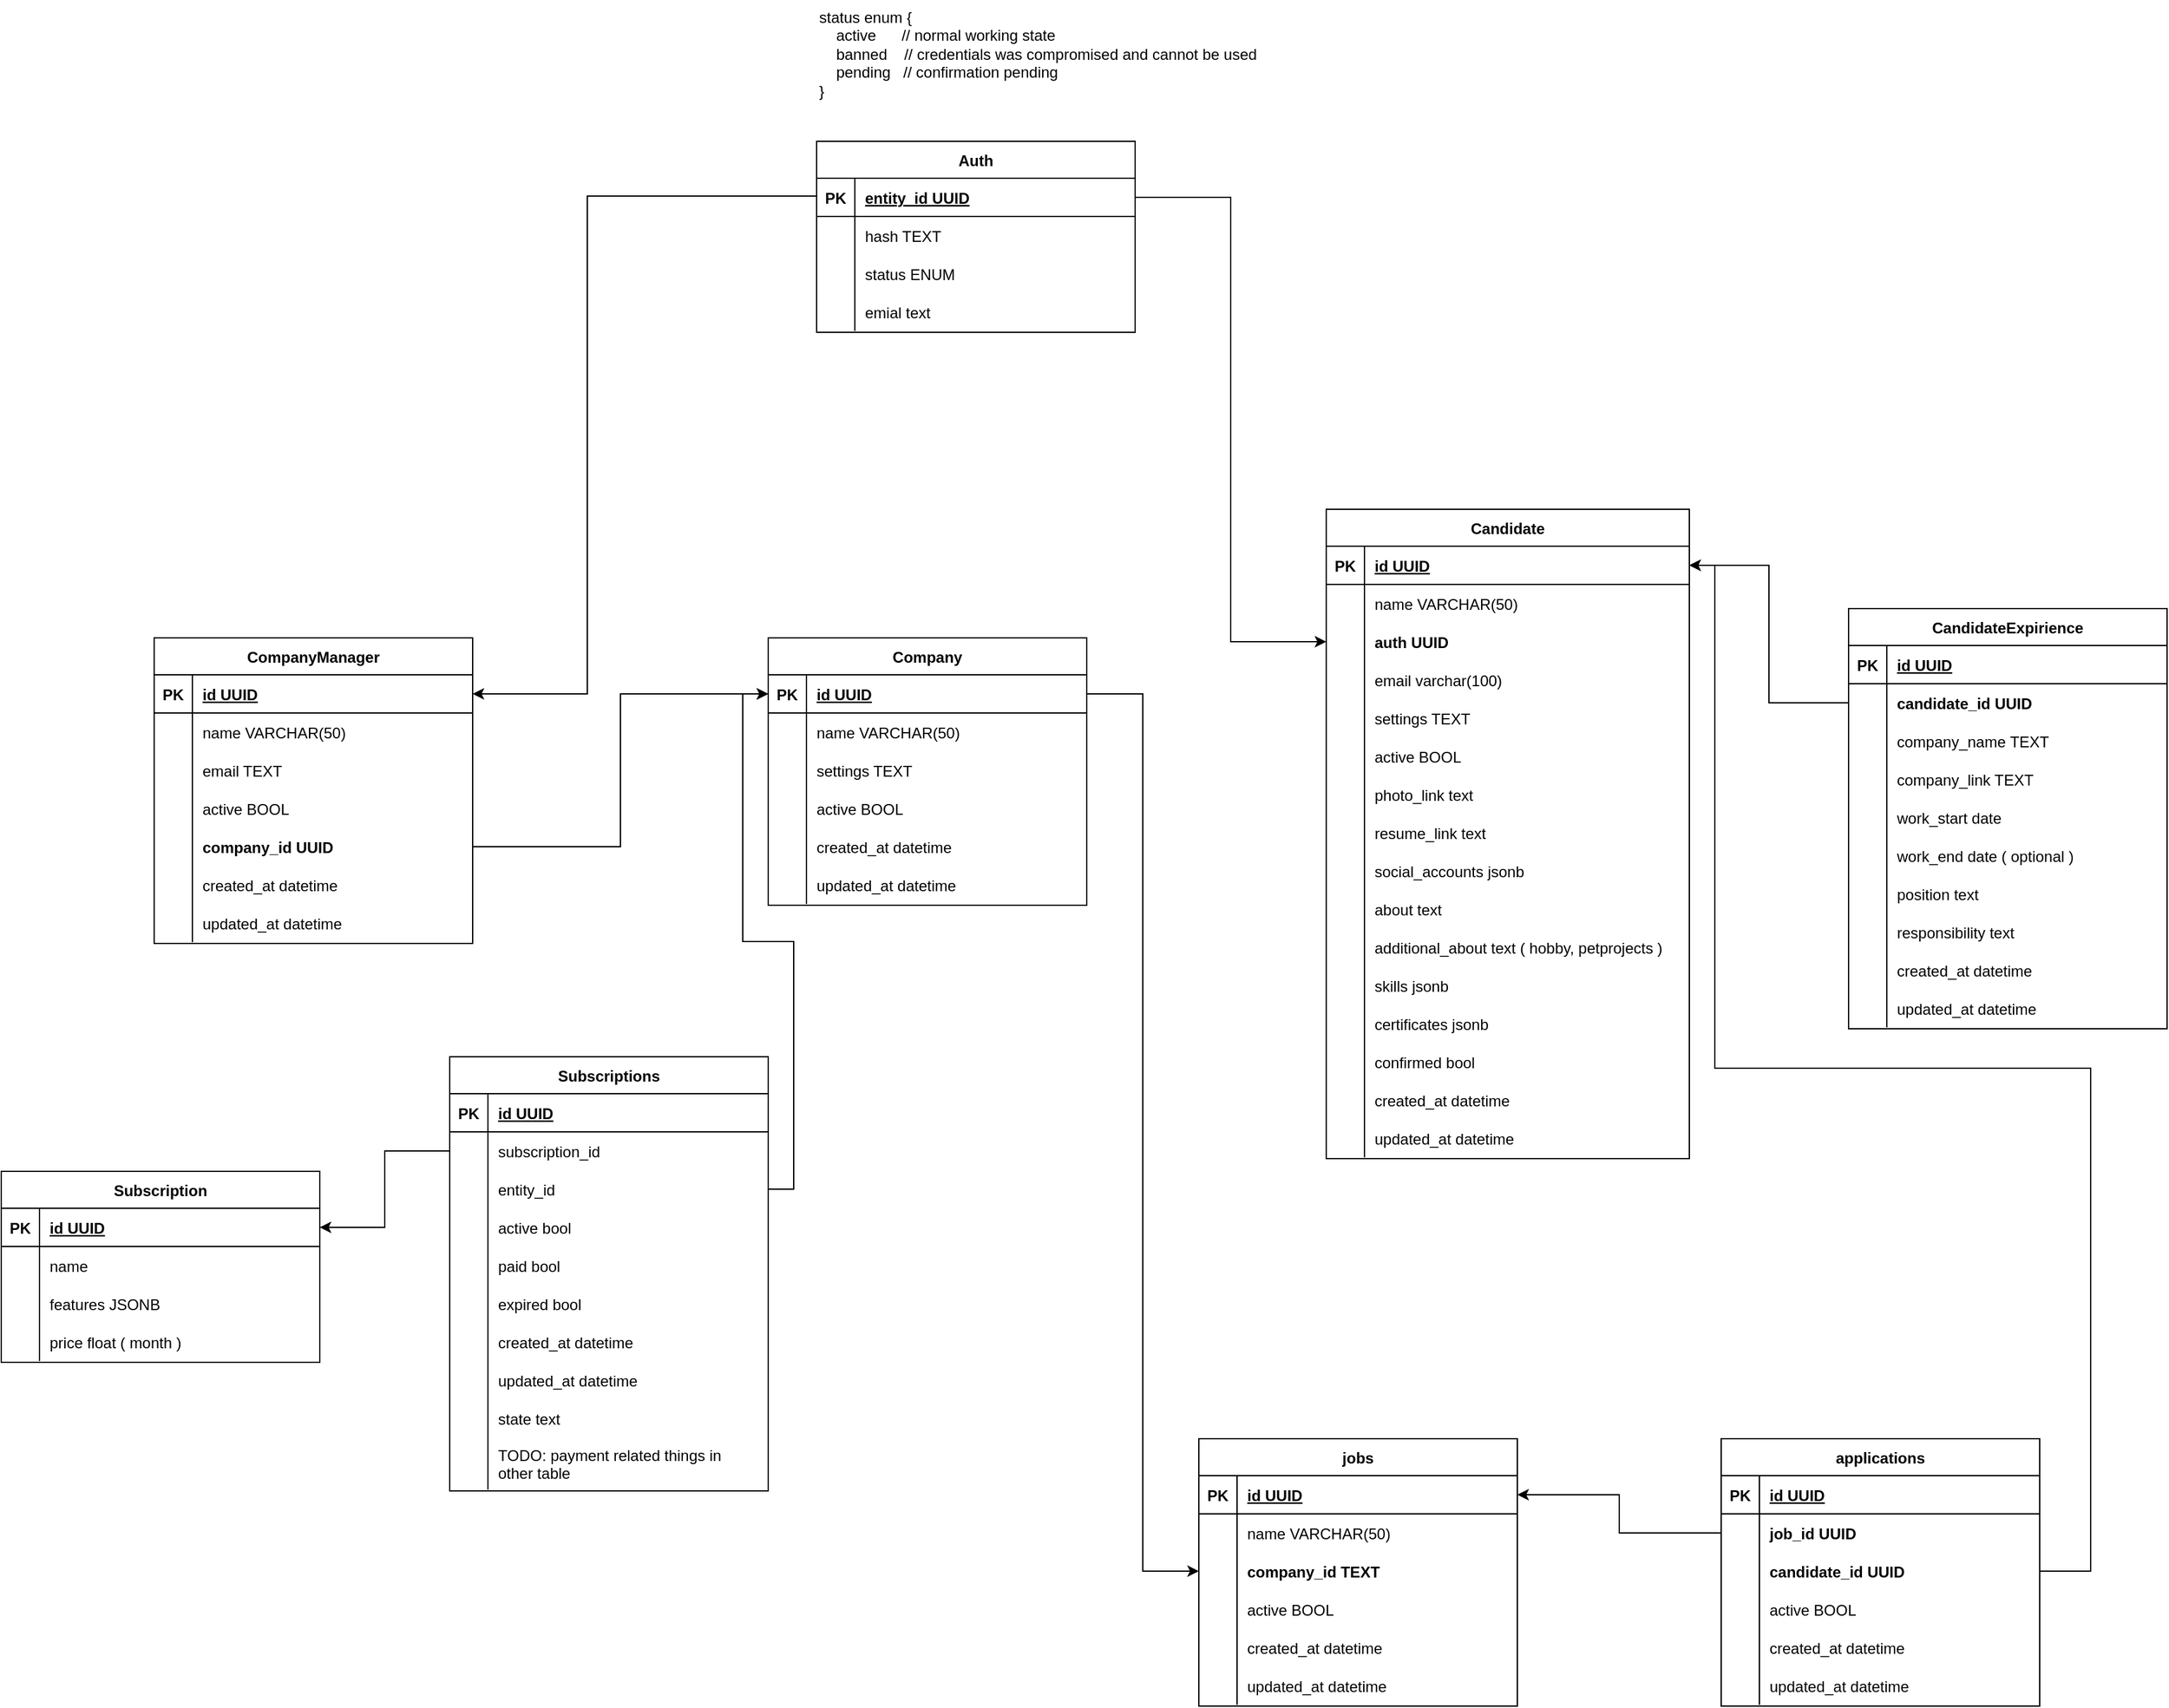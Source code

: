<mxfile version="24.7.7">
  <diagram id="R2lEEEUBdFMjLlhIrx00" name="Page-1">
    <mxGraphModel dx="2284" dy="1896" grid="1" gridSize="10" guides="1" tooltips="1" connect="1" arrows="1" fold="1" page="1" pageScale="1" pageWidth="850" pageHeight="1100" math="0" shadow="0" extFonts="Permanent Marker^https://fonts.googleapis.com/css?family=Permanent+Marker">
      <root>
        <mxCell id="0" />
        <mxCell id="1" parent="0" />
        <mxCell id="C-vyLk0tnHw3VtMMgP7b-23" value="Company" style="shape=table;startSize=29;container=1;collapsible=1;childLayout=tableLayout;fixedRows=1;rowLines=0;fontStyle=1;align=center;resizeLast=1;" parent="1" vertex="1">
          <mxGeometry x="22" y="31" width="250" height="210" as="geometry" />
        </mxCell>
        <mxCell id="C-vyLk0tnHw3VtMMgP7b-24" value="" style="shape=partialRectangle;collapsible=0;dropTarget=0;pointerEvents=0;fillColor=none;points=[[0,0.5],[1,0.5]];portConstraint=eastwest;top=0;left=0;right=0;bottom=1;" parent="C-vyLk0tnHw3VtMMgP7b-23" vertex="1">
          <mxGeometry y="29" width="250" height="30" as="geometry" />
        </mxCell>
        <mxCell id="C-vyLk0tnHw3VtMMgP7b-25" value="PK" style="shape=partialRectangle;overflow=hidden;connectable=0;fillColor=none;top=0;left=0;bottom=0;right=0;fontStyle=1;" parent="C-vyLk0tnHw3VtMMgP7b-24" vertex="1">
          <mxGeometry width="30" height="30" as="geometry">
            <mxRectangle width="30" height="30" as="alternateBounds" />
          </mxGeometry>
        </mxCell>
        <mxCell id="C-vyLk0tnHw3VtMMgP7b-26" value="id UUID" style="shape=partialRectangle;overflow=hidden;connectable=0;fillColor=none;top=0;left=0;bottom=0;right=0;align=left;spacingLeft=6;fontStyle=5;" parent="C-vyLk0tnHw3VtMMgP7b-24" vertex="1">
          <mxGeometry x="30" width="220" height="30" as="geometry">
            <mxRectangle width="220" height="30" as="alternateBounds" />
          </mxGeometry>
        </mxCell>
        <mxCell id="4BLcK0LOYeaPQiRFFssM-1" style="shape=partialRectangle;collapsible=0;dropTarget=0;pointerEvents=0;fillColor=none;points=[[0,0.5],[1,0.5]];portConstraint=eastwest;top=0;left=0;right=0;bottom=0;" parent="C-vyLk0tnHw3VtMMgP7b-23" vertex="1">
          <mxGeometry y="59" width="250" height="30" as="geometry" />
        </mxCell>
        <mxCell id="4BLcK0LOYeaPQiRFFssM-2" style="shape=partialRectangle;overflow=hidden;connectable=0;fillColor=none;top=0;left=0;bottom=0;right=0;" parent="4BLcK0LOYeaPQiRFFssM-1" vertex="1">
          <mxGeometry width="30" height="30" as="geometry">
            <mxRectangle width="30" height="30" as="alternateBounds" />
          </mxGeometry>
        </mxCell>
        <mxCell id="4BLcK0LOYeaPQiRFFssM-3" value="name VARCHAR(50)" style="shape=partialRectangle;overflow=hidden;connectable=0;fillColor=none;top=0;left=0;bottom=0;right=0;align=left;spacingLeft=6;" parent="4BLcK0LOYeaPQiRFFssM-1" vertex="1">
          <mxGeometry x="30" width="220" height="30" as="geometry">
            <mxRectangle width="220" height="30" as="alternateBounds" />
          </mxGeometry>
        </mxCell>
        <mxCell id="4BLcK0LOYeaPQiRFFssM-10" style="shape=partialRectangle;collapsible=0;dropTarget=0;pointerEvents=0;fillColor=none;points=[[0,0.5],[1,0.5]];portConstraint=eastwest;top=0;left=0;right=0;bottom=0;" parent="C-vyLk0tnHw3VtMMgP7b-23" vertex="1">
          <mxGeometry y="89" width="250" height="30" as="geometry" />
        </mxCell>
        <mxCell id="4BLcK0LOYeaPQiRFFssM-11" style="shape=partialRectangle;overflow=hidden;connectable=0;fillColor=none;top=0;left=0;bottom=0;right=0;" parent="4BLcK0LOYeaPQiRFFssM-10" vertex="1">
          <mxGeometry width="30" height="30" as="geometry">
            <mxRectangle width="30" height="30" as="alternateBounds" />
          </mxGeometry>
        </mxCell>
        <mxCell id="4BLcK0LOYeaPQiRFFssM-12" value="settings TEXT" style="shape=partialRectangle;overflow=hidden;connectable=0;fillColor=none;top=0;left=0;bottom=0;right=0;align=left;spacingLeft=6;" parent="4BLcK0LOYeaPQiRFFssM-10" vertex="1">
          <mxGeometry x="30" width="220" height="30" as="geometry">
            <mxRectangle width="220" height="30" as="alternateBounds" />
          </mxGeometry>
        </mxCell>
        <mxCell id="4BLcK0LOYeaPQiRFFssM-7" style="shape=partialRectangle;collapsible=0;dropTarget=0;pointerEvents=0;fillColor=none;points=[[0,0.5],[1,0.5]];portConstraint=eastwest;top=0;left=0;right=0;bottom=0;" parent="C-vyLk0tnHw3VtMMgP7b-23" vertex="1">
          <mxGeometry y="119" width="250" height="30" as="geometry" />
        </mxCell>
        <mxCell id="4BLcK0LOYeaPQiRFFssM-8" style="shape=partialRectangle;overflow=hidden;connectable=0;fillColor=none;top=0;left=0;bottom=0;right=0;" parent="4BLcK0LOYeaPQiRFFssM-7" vertex="1">
          <mxGeometry width="30" height="30" as="geometry">
            <mxRectangle width="30" height="30" as="alternateBounds" />
          </mxGeometry>
        </mxCell>
        <mxCell id="4BLcK0LOYeaPQiRFFssM-9" value="active BOOL" style="shape=partialRectangle;overflow=hidden;connectable=0;fillColor=none;top=0;left=0;bottom=0;right=0;align=left;spacingLeft=6;" parent="4BLcK0LOYeaPQiRFFssM-7" vertex="1">
          <mxGeometry x="30" width="220" height="30" as="geometry">
            <mxRectangle width="220" height="30" as="alternateBounds" />
          </mxGeometry>
        </mxCell>
        <mxCell id="4BLcK0LOYeaPQiRFFssM-4" style="shape=partialRectangle;collapsible=0;dropTarget=0;pointerEvents=0;fillColor=none;points=[[0,0.5],[1,0.5]];portConstraint=eastwest;top=0;left=0;right=0;bottom=0;" parent="C-vyLk0tnHw3VtMMgP7b-23" vertex="1">
          <mxGeometry y="149" width="250" height="30" as="geometry" />
        </mxCell>
        <mxCell id="4BLcK0LOYeaPQiRFFssM-5" style="shape=partialRectangle;overflow=hidden;connectable=0;fillColor=none;top=0;left=0;bottom=0;right=0;" parent="4BLcK0LOYeaPQiRFFssM-4" vertex="1">
          <mxGeometry width="30" height="30" as="geometry">
            <mxRectangle width="30" height="30" as="alternateBounds" />
          </mxGeometry>
        </mxCell>
        <mxCell id="4BLcK0LOYeaPQiRFFssM-6" value="created_at datetime" style="shape=partialRectangle;overflow=hidden;connectable=0;fillColor=none;top=0;left=0;bottom=0;right=0;align=left;spacingLeft=6;" parent="4BLcK0LOYeaPQiRFFssM-4" vertex="1">
          <mxGeometry x="30" width="220" height="30" as="geometry">
            <mxRectangle width="220" height="30" as="alternateBounds" />
          </mxGeometry>
        </mxCell>
        <mxCell id="4BLcK0LOYeaPQiRFFssM-13" style="shape=partialRectangle;collapsible=0;dropTarget=0;pointerEvents=0;fillColor=none;points=[[0,0.5],[1,0.5]];portConstraint=eastwest;top=0;left=0;right=0;bottom=0;" parent="C-vyLk0tnHw3VtMMgP7b-23" vertex="1">
          <mxGeometry y="179" width="250" height="30" as="geometry" />
        </mxCell>
        <mxCell id="4BLcK0LOYeaPQiRFFssM-14" style="shape=partialRectangle;overflow=hidden;connectable=0;fillColor=none;top=0;left=0;bottom=0;right=0;" parent="4BLcK0LOYeaPQiRFFssM-13" vertex="1">
          <mxGeometry width="30" height="30" as="geometry">
            <mxRectangle width="30" height="30" as="alternateBounds" />
          </mxGeometry>
        </mxCell>
        <mxCell id="4BLcK0LOYeaPQiRFFssM-15" value="updated_at datetime" style="shape=partialRectangle;overflow=hidden;connectable=0;fillColor=none;top=0;left=0;bottom=0;right=0;align=left;spacingLeft=6;" parent="4BLcK0LOYeaPQiRFFssM-13" vertex="1">
          <mxGeometry x="30" width="220" height="30" as="geometry">
            <mxRectangle width="220" height="30" as="alternateBounds" />
          </mxGeometry>
        </mxCell>
        <mxCell id="4BLcK0LOYeaPQiRFFssM-23" value="CompanyManager" style="shape=table;startSize=29;container=1;collapsible=1;childLayout=tableLayout;fixedRows=1;rowLines=0;fontStyle=1;align=center;resizeLast=1;" parent="1" vertex="1">
          <mxGeometry x="-460" y="31" width="250" height="240" as="geometry" />
        </mxCell>
        <mxCell id="4BLcK0LOYeaPQiRFFssM-24" value="" style="shape=partialRectangle;collapsible=0;dropTarget=0;pointerEvents=0;fillColor=none;points=[[0,0.5],[1,0.5]];portConstraint=eastwest;top=0;left=0;right=0;bottom=1;" parent="4BLcK0LOYeaPQiRFFssM-23" vertex="1">
          <mxGeometry y="29" width="250" height="30" as="geometry" />
        </mxCell>
        <mxCell id="4BLcK0LOYeaPQiRFFssM-25" value="PK" style="shape=partialRectangle;overflow=hidden;connectable=0;fillColor=none;top=0;left=0;bottom=0;right=0;fontStyle=1;" parent="4BLcK0LOYeaPQiRFFssM-24" vertex="1">
          <mxGeometry width="30" height="30" as="geometry">
            <mxRectangle width="30" height="30" as="alternateBounds" />
          </mxGeometry>
        </mxCell>
        <mxCell id="4BLcK0LOYeaPQiRFFssM-26" value="id UUID" style="shape=partialRectangle;overflow=hidden;connectable=0;fillColor=none;top=0;left=0;bottom=0;right=0;align=left;spacingLeft=6;fontStyle=5;" parent="4BLcK0LOYeaPQiRFFssM-24" vertex="1">
          <mxGeometry x="30" width="220" height="30" as="geometry">
            <mxRectangle width="220" height="30" as="alternateBounds" />
          </mxGeometry>
        </mxCell>
        <mxCell id="4BLcK0LOYeaPQiRFFssM-27" style="shape=partialRectangle;collapsible=0;dropTarget=0;pointerEvents=0;fillColor=none;points=[[0,0.5],[1,0.5]];portConstraint=eastwest;top=0;left=0;right=0;bottom=0;" parent="4BLcK0LOYeaPQiRFFssM-23" vertex="1">
          <mxGeometry y="59" width="250" height="30" as="geometry" />
        </mxCell>
        <mxCell id="4BLcK0LOYeaPQiRFFssM-28" style="shape=partialRectangle;overflow=hidden;connectable=0;fillColor=none;top=0;left=0;bottom=0;right=0;" parent="4BLcK0LOYeaPQiRFFssM-27" vertex="1">
          <mxGeometry width="30" height="30" as="geometry">
            <mxRectangle width="30" height="30" as="alternateBounds" />
          </mxGeometry>
        </mxCell>
        <mxCell id="4BLcK0LOYeaPQiRFFssM-29" value="name VARCHAR(50)" style="shape=partialRectangle;overflow=hidden;connectable=0;fillColor=none;top=0;left=0;bottom=0;right=0;align=left;spacingLeft=6;" parent="4BLcK0LOYeaPQiRFFssM-27" vertex="1">
          <mxGeometry x="30" width="220" height="30" as="geometry">
            <mxRectangle width="220" height="30" as="alternateBounds" />
          </mxGeometry>
        </mxCell>
        <mxCell id="4BLcK0LOYeaPQiRFFssM-30" style="shape=partialRectangle;collapsible=0;dropTarget=0;pointerEvents=0;fillColor=none;points=[[0,0.5],[1,0.5]];portConstraint=eastwest;top=0;left=0;right=0;bottom=0;" parent="4BLcK0LOYeaPQiRFFssM-23" vertex="1">
          <mxGeometry y="89" width="250" height="30" as="geometry" />
        </mxCell>
        <mxCell id="4BLcK0LOYeaPQiRFFssM-31" style="shape=partialRectangle;overflow=hidden;connectable=0;fillColor=none;top=0;left=0;bottom=0;right=0;" parent="4BLcK0LOYeaPQiRFFssM-30" vertex="1">
          <mxGeometry width="30" height="30" as="geometry">
            <mxRectangle width="30" height="30" as="alternateBounds" />
          </mxGeometry>
        </mxCell>
        <mxCell id="4BLcK0LOYeaPQiRFFssM-32" value="email TEXT" style="shape=partialRectangle;overflow=hidden;connectable=0;fillColor=none;top=0;left=0;bottom=0;right=0;align=left;spacingLeft=6;" parent="4BLcK0LOYeaPQiRFFssM-30" vertex="1">
          <mxGeometry x="30" width="220" height="30" as="geometry">
            <mxRectangle width="220" height="30" as="alternateBounds" />
          </mxGeometry>
        </mxCell>
        <mxCell id="4BLcK0LOYeaPQiRFFssM-33" style="shape=partialRectangle;collapsible=0;dropTarget=0;pointerEvents=0;fillColor=none;points=[[0,0.5],[1,0.5]];portConstraint=eastwest;top=0;left=0;right=0;bottom=0;" parent="4BLcK0LOYeaPQiRFFssM-23" vertex="1">
          <mxGeometry y="119" width="250" height="30" as="geometry" />
        </mxCell>
        <mxCell id="4BLcK0LOYeaPQiRFFssM-34" style="shape=partialRectangle;overflow=hidden;connectable=0;fillColor=none;top=0;left=0;bottom=0;right=0;" parent="4BLcK0LOYeaPQiRFFssM-33" vertex="1">
          <mxGeometry width="30" height="30" as="geometry">
            <mxRectangle width="30" height="30" as="alternateBounds" />
          </mxGeometry>
        </mxCell>
        <mxCell id="4BLcK0LOYeaPQiRFFssM-35" value="active BOOL" style="shape=partialRectangle;overflow=hidden;connectable=0;fillColor=none;top=0;left=0;bottom=0;right=0;align=left;spacingLeft=6;" parent="4BLcK0LOYeaPQiRFFssM-33" vertex="1">
          <mxGeometry x="30" width="220" height="30" as="geometry">
            <mxRectangle width="220" height="30" as="alternateBounds" />
          </mxGeometry>
        </mxCell>
        <mxCell id="4BLcK0LOYeaPQiRFFssM-48" style="shape=partialRectangle;collapsible=0;dropTarget=0;pointerEvents=0;fillColor=none;points=[[0,0.5],[1,0.5]];portConstraint=eastwest;top=0;left=0;right=0;bottom=0;" parent="4BLcK0LOYeaPQiRFFssM-23" vertex="1">
          <mxGeometry y="149" width="250" height="30" as="geometry" />
        </mxCell>
        <mxCell id="4BLcK0LOYeaPQiRFFssM-49" style="shape=partialRectangle;overflow=hidden;connectable=0;fillColor=none;top=0;left=0;bottom=0;right=0;" parent="4BLcK0LOYeaPQiRFFssM-48" vertex="1">
          <mxGeometry width="30" height="30" as="geometry">
            <mxRectangle width="30" height="30" as="alternateBounds" />
          </mxGeometry>
        </mxCell>
        <mxCell id="4BLcK0LOYeaPQiRFFssM-50" value="company_id UUID" style="shape=partialRectangle;overflow=hidden;connectable=0;fillColor=none;top=0;left=0;bottom=0;right=0;align=left;spacingLeft=6;fontStyle=1" parent="4BLcK0LOYeaPQiRFFssM-48" vertex="1">
          <mxGeometry x="30" width="220" height="30" as="geometry">
            <mxRectangle width="220" height="30" as="alternateBounds" />
          </mxGeometry>
        </mxCell>
        <mxCell id="4BLcK0LOYeaPQiRFFssM-36" style="shape=partialRectangle;collapsible=0;dropTarget=0;pointerEvents=0;fillColor=none;points=[[0,0.5],[1,0.5]];portConstraint=eastwest;top=0;left=0;right=0;bottom=0;" parent="4BLcK0LOYeaPQiRFFssM-23" vertex="1">
          <mxGeometry y="179" width="250" height="30" as="geometry" />
        </mxCell>
        <mxCell id="4BLcK0LOYeaPQiRFFssM-37" style="shape=partialRectangle;overflow=hidden;connectable=0;fillColor=none;top=0;left=0;bottom=0;right=0;" parent="4BLcK0LOYeaPQiRFFssM-36" vertex="1">
          <mxGeometry width="30" height="30" as="geometry">
            <mxRectangle width="30" height="30" as="alternateBounds" />
          </mxGeometry>
        </mxCell>
        <mxCell id="4BLcK0LOYeaPQiRFFssM-38" value="created_at datetime" style="shape=partialRectangle;overflow=hidden;connectable=0;fillColor=none;top=0;left=0;bottom=0;right=0;align=left;spacingLeft=6;" parent="4BLcK0LOYeaPQiRFFssM-36" vertex="1">
          <mxGeometry x="30" width="220" height="30" as="geometry">
            <mxRectangle width="220" height="30" as="alternateBounds" />
          </mxGeometry>
        </mxCell>
        <mxCell id="4BLcK0LOYeaPQiRFFssM-39" style="shape=partialRectangle;collapsible=0;dropTarget=0;pointerEvents=0;fillColor=none;points=[[0,0.5],[1,0.5]];portConstraint=eastwest;top=0;left=0;right=0;bottom=0;" parent="4BLcK0LOYeaPQiRFFssM-23" vertex="1">
          <mxGeometry y="209" width="250" height="30" as="geometry" />
        </mxCell>
        <mxCell id="4BLcK0LOYeaPQiRFFssM-40" style="shape=partialRectangle;overflow=hidden;connectable=0;fillColor=none;top=0;left=0;bottom=0;right=0;" parent="4BLcK0LOYeaPQiRFFssM-39" vertex="1">
          <mxGeometry width="30" height="30" as="geometry">
            <mxRectangle width="30" height="30" as="alternateBounds" />
          </mxGeometry>
        </mxCell>
        <mxCell id="4BLcK0LOYeaPQiRFFssM-41" value="updated_at datetime" style="shape=partialRectangle;overflow=hidden;connectable=0;fillColor=none;top=0;left=0;bottom=0;right=0;align=left;spacingLeft=6;" parent="4BLcK0LOYeaPQiRFFssM-39" vertex="1">
          <mxGeometry x="30" width="220" height="30" as="geometry">
            <mxRectangle width="220" height="30" as="alternateBounds" />
          </mxGeometry>
        </mxCell>
        <mxCell id="4BLcK0LOYeaPQiRFFssM-51" style="edgeStyle=orthogonalEdgeStyle;rounded=0;orthogonalLoop=1;jettySize=auto;html=1;" parent="1" source="4BLcK0LOYeaPQiRFFssM-48" target="C-vyLk0tnHw3VtMMgP7b-24" edge="1">
          <mxGeometry relative="1" as="geometry" />
        </mxCell>
        <mxCell id="4BLcK0LOYeaPQiRFFssM-57" value="Subscriptions" style="shape=table;startSize=29;container=1;collapsible=1;childLayout=tableLayout;fixedRows=1;rowLines=0;fontStyle=1;align=center;resizeLast=1;" parent="1" vertex="1">
          <mxGeometry x="-228" y="360" width="250" height="341" as="geometry" />
        </mxCell>
        <mxCell id="4BLcK0LOYeaPQiRFFssM-58" value="" style="shape=partialRectangle;collapsible=0;dropTarget=0;pointerEvents=0;fillColor=none;points=[[0,0.5],[1,0.5]];portConstraint=eastwest;top=0;left=0;right=0;bottom=1;" parent="4BLcK0LOYeaPQiRFFssM-57" vertex="1">
          <mxGeometry y="29" width="250" height="30" as="geometry" />
        </mxCell>
        <mxCell id="4BLcK0LOYeaPQiRFFssM-59" value="PK" style="shape=partialRectangle;overflow=hidden;connectable=0;fillColor=none;top=0;left=0;bottom=0;right=0;fontStyle=1;" parent="4BLcK0LOYeaPQiRFFssM-58" vertex="1">
          <mxGeometry width="30" height="30" as="geometry">
            <mxRectangle width="30" height="30" as="alternateBounds" />
          </mxGeometry>
        </mxCell>
        <mxCell id="4BLcK0LOYeaPQiRFFssM-60" value="id UUID" style="shape=partialRectangle;overflow=hidden;connectable=0;fillColor=none;top=0;left=0;bottom=0;right=0;align=left;spacingLeft=6;fontStyle=5;" parent="4BLcK0LOYeaPQiRFFssM-58" vertex="1">
          <mxGeometry x="30" width="220" height="30" as="geometry">
            <mxRectangle width="220" height="30" as="alternateBounds" />
          </mxGeometry>
        </mxCell>
        <mxCell id="4BLcK0LOYeaPQiRFFssM-61" style="shape=partialRectangle;collapsible=0;dropTarget=0;pointerEvents=0;fillColor=none;points=[[0,0.5],[1,0.5]];portConstraint=eastwest;top=0;left=0;right=0;bottom=0;" parent="4BLcK0LOYeaPQiRFFssM-57" vertex="1">
          <mxGeometry y="59" width="250" height="30" as="geometry" />
        </mxCell>
        <mxCell id="4BLcK0LOYeaPQiRFFssM-62" style="shape=partialRectangle;overflow=hidden;connectable=0;fillColor=none;top=0;left=0;bottom=0;right=0;" parent="4BLcK0LOYeaPQiRFFssM-61" vertex="1">
          <mxGeometry width="30" height="30" as="geometry">
            <mxRectangle width="30" height="30" as="alternateBounds" />
          </mxGeometry>
        </mxCell>
        <mxCell id="4BLcK0LOYeaPQiRFFssM-63" value="subscription_id" style="shape=partialRectangle;overflow=hidden;connectable=0;fillColor=none;top=0;left=0;bottom=0;right=0;align=left;spacingLeft=6;" parent="4BLcK0LOYeaPQiRFFssM-61" vertex="1">
          <mxGeometry x="30" width="220" height="30" as="geometry">
            <mxRectangle width="220" height="30" as="alternateBounds" />
          </mxGeometry>
        </mxCell>
        <mxCell id="4BLcK0LOYeaPQiRFFssM-64" style="shape=partialRectangle;collapsible=0;dropTarget=0;pointerEvents=0;fillColor=none;points=[[0,0.5],[1,0.5]];portConstraint=eastwest;top=0;left=0;right=0;bottom=0;" parent="4BLcK0LOYeaPQiRFFssM-57" vertex="1">
          <mxGeometry y="89" width="250" height="30" as="geometry" />
        </mxCell>
        <mxCell id="4BLcK0LOYeaPQiRFFssM-65" style="shape=partialRectangle;overflow=hidden;connectable=0;fillColor=none;top=0;left=0;bottom=0;right=0;" parent="4BLcK0LOYeaPQiRFFssM-64" vertex="1">
          <mxGeometry width="30" height="30" as="geometry">
            <mxRectangle width="30" height="30" as="alternateBounds" />
          </mxGeometry>
        </mxCell>
        <mxCell id="4BLcK0LOYeaPQiRFFssM-66" value="entity_id" style="shape=partialRectangle;overflow=hidden;connectable=0;fillColor=none;top=0;left=0;bottom=0;right=0;align=left;spacingLeft=6;" parent="4BLcK0LOYeaPQiRFFssM-64" vertex="1">
          <mxGeometry x="30" width="220" height="30" as="geometry">
            <mxRectangle width="220" height="30" as="alternateBounds" />
          </mxGeometry>
        </mxCell>
        <mxCell id="4BLcK0LOYeaPQiRFFssM-67" style="shape=partialRectangle;collapsible=0;dropTarget=0;pointerEvents=0;fillColor=none;points=[[0,0.5],[1,0.5]];portConstraint=eastwest;top=0;left=0;right=0;bottom=0;" parent="4BLcK0LOYeaPQiRFFssM-57" vertex="1">
          <mxGeometry y="119" width="250" height="30" as="geometry" />
        </mxCell>
        <mxCell id="4BLcK0LOYeaPQiRFFssM-68" style="shape=partialRectangle;overflow=hidden;connectable=0;fillColor=none;top=0;left=0;bottom=0;right=0;" parent="4BLcK0LOYeaPQiRFFssM-67" vertex="1">
          <mxGeometry width="30" height="30" as="geometry">
            <mxRectangle width="30" height="30" as="alternateBounds" />
          </mxGeometry>
        </mxCell>
        <mxCell id="4BLcK0LOYeaPQiRFFssM-69" value="active bool" style="shape=partialRectangle;overflow=hidden;connectable=0;fillColor=none;top=0;left=0;bottom=0;right=0;align=left;spacingLeft=6;" parent="4BLcK0LOYeaPQiRFFssM-67" vertex="1">
          <mxGeometry x="30" width="220" height="30" as="geometry">
            <mxRectangle width="220" height="30" as="alternateBounds" />
          </mxGeometry>
        </mxCell>
        <mxCell id="4BLcK0LOYeaPQiRFFssM-79" style="shape=partialRectangle;collapsible=0;dropTarget=0;pointerEvents=0;fillColor=none;points=[[0,0.5],[1,0.5]];portConstraint=eastwest;top=0;left=0;right=0;bottom=0;" parent="4BLcK0LOYeaPQiRFFssM-57" vertex="1">
          <mxGeometry y="149" width="250" height="30" as="geometry" />
        </mxCell>
        <mxCell id="4BLcK0LOYeaPQiRFFssM-80" style="shape=partialRectangle;overflow=hidden;connectable=0;fillColor=none;top=0;left=0;bottom=0;right=0;" parent="4BLcK0LOYeaPQiRFFssM-79" vertex="1">
          <mxGeometry width="30" height="30" as="geometry">
            <mxRectangle width="30" height="30" as="alternateBounds" />
          </mxGeometry>
        </mxCell>
        <mxCell id="4BLcK0LOYeaPQiRFFssM-81" value="paid bool" style="shape=partialRectangle;overflow=hidden;connectable=0;fillColor=none;top=0;left=0;bottom=0;right=0;align=left;spacingLeft=6;" parent="4BLcK0LOYeaPQiRFFssM-79" vertex="1">
          <mxGeometry x="30" width="220" height="30" as="geometry">
            <mxRectangle width="220" height="30" as="alternateBounds" />
          </mxGeometry>
        </mxCell>
        <mxCell id="4BLcK0LOYeaPQiRFFssM-76" style="shape=partialRectangle;collapsible=0;dropTarget=0;pointerEvents=0;fillColor=none;points=[[0,0.5],[1,0.5]];portConstraint=eastwest;top=0;left=0;right=0;bottom=0;" parent="4BLcK0LOYeaPQiRFFssM-57" vertex="1">
          <mxGeometry y="179" width="250" height="30" as="geometry" />
        </mxCell>
        <mxCell id="4BLcK0LOYeaPQiRFFssM-77" style="shape=partialRectangle;overflow=hidden;connectable=0;fillColor=none;top=0;left=0;bottom=0;right=0;" parent="4BLcK0LOYeaPQiRFFssM-76" vertex="1">
          <mxGeometry width="30" height="30" as="geometry">
            <mxRectangle width="30" height="30" as="alternateBounds" />
          </mxGeometry>
        </mxCell>
        <mxCell id="4BLcK0LOYeaPQiRFFssM-78" value="expired bool" style="shape=partialRectangle;overflow=hidden;connectable=0;fillColor=none;top=0;left=0;bottom=0;right=0;align=left;spacingLeft=6;" parent="4BLcK0LOYeaPQiRFFssM-76" vertex="1">
          <mxGeometry x="30" width="220" height="30" as="geometry">
            <mxRectangle width="220" height="30" as="alternateBounds" />
          </mxGeometry>
        </mxCell>
        <mxCell id="4BLcK0LOYeaPQiRFFssM-70" style="shape=partialRectangle;collapsible=0;dropTarget=0;pointerEvents=0;fillColor=none;points=[[0,0.5],[1,0.5]];portConstraint=eastwest;top=0;left=0;right=0;bottom=0;" parent="4BLcK0LOYeaPQiRFFssM-57" vertex="1">
          <mxGeometry y="209" width="250" height="30" as="geometry" />
        </mxCell>
        <mxCell id="4BLcK0LOYeaPQiRFFssM-71" style="shape=partialRectangle;overflow=hidden;connectable=0;fillColor=none;top=0;left=0;bottom=0;right=0;" parent="4BLcK0LOYeaPQiRFFssM-70" vertex="1">
          <mxGeometry width="30" height="30" as="geometry">
            <mxRectangle width="30" height="30" as="alternateBounds" />
          </mxGeometry>
        </mxCell>
        <mxCell id="4BLcK0LOYeaPQiRFFssM-72" value="created_at datetime" style="shape=partialRectangle;overflow=hidden;connectable=0;fillColor=none;top=0;left=0;bottom=0;right=0;align=left;spacingLeft=6;" parent="4BLcK0LOYeaPQiRFFssM-70" vertex="1">
          <mxGeometry x="30" width="220" height="30" as="geometry">
            <mxRectangle width="220" height="30" as="alternateBounds" />
          </mxGeometry>
        </mxCell>
        <mxCell id="4BLcK0LOYeaPQiRFFssM-73" style="shape=partialRectangle;collapsible=0;dropTarget=0;pointerEvents=0;fillColor=none;points=[[0,0.5],[1,0.5]];portConstraint=eastwest;top=0;left=0;right=0;bottom=0;" parent="4BLcK0LOYeaPQiRFFssM-57" vertex="1">
          <mxGeometry y="239" width="250" height="30" as="geometry" />
        </mxCell>
        <mxCell id="4BLcK0LOYeaPQiRFFssM-74" style="shape=partialRectangle;overflow=hidden;connectable=0;fillColor=none;top=0;left=0;bottom=0;right=0;" parent="4BLcK0LOYeaPQiRFFssM-73" vertex="1">
          <mxGeometry width="30" height="30" as="geometry">
            <mxRectangle width="30" height="30" as="alternateBounds" />
          </mxGeometry>
        </mxCell>
        <mxCell id="4BLcK0LOYeaPQiRFFssM-75" value="updated_at datetime" style="shape=partialRectangle;overflow=hidden;connectable=0;fillColor=none;top=0;left=0;bottom=0;right=0;align=left;spacingLeft=6;" parent="4BLcK0LOYeaPQiRFFssM-73" vertex="1">
          <mxGeometry x="30" width="220" height="30" as="geometry">
            <mxRectangle width="220" height="30" as="alternateBounds" />
          </mxGeometry>
        </mxCell>
        <mxCell id="4BLcK0LOYeaPQiRFFssM-85" style="shape=partialRectangle;collapsible=0;dropTarget=0;pointerEvents=0;fillColor=none;points=[[0,0.5],[1,0.5]];portConstraint=eastwest;top=0;left=0;right=0;bottom=0;" parent="4BLcK0LOYeaPQiRFFssM-57" vertex="1">
          <mxGeometry y="269" width="250" height="30" as="geometry" />
        </mxCell>
        <mxCell id="4BLcK0LOYeaPQiRFFssM-86" style="shape=partialRectangle;overflow=hidden;connectable=0;fillColor=none;top=0;left=0;bottom=0;right=0;" parent="4BLcK0LOYeaPQiRFFssM-85" vertex="1">
          <mxGeometry width="30" height="30" as="geometry">
            <mxRectangle width="30" height="30" as="alternateBounds" />
          </mxGeometry>
        </mxCell>
        <mxCell id="4BLcK0LOYeaPQiRFFssM-87" value="state text" style="shape=partialRectangle;overflow=hidden;connectable=0;fillColor=none;top=0;left=0;bottom=0;right=0;align=left;spacingLeft=6;" parent="4BLcK0LOYeaPQiRFFssM-85" vertex="1">
          <mxGeometry x="30" width="220" height="30" as="geometry">
            <mxRectangle width="220" height="30" as="alternateBounds" />
          </mxGeometry>
        </mxCell>
        <mxCell id="4BLcK0LOYeaPQiRFFssM-130" style="shape=partialRectangle;collapsible=0;dropTarget=0;pointerEvents=0;fillColor=none;points=[[0,0.5],[1,0.5]];portConstraint=eastwest;top=0;left=0;right=0;bottom=0;" parent="4BLcK0LOYeaPQiRFFssM-57" vertex="1">
          <mxGeometry y="299" width="250" height="41" as="geometry" />
        </mxCell>
        <mxCell id="4BLcK0LOYeaPQiRFFssM-131" style="shape=partialRectangle;overflow=hidden;connectable=0;fillColor=none;top=0;left=0;bottom=0;right=0;" parent="4BLcK0LOYeaPQiRFFssM-130" vertex="1">
          <mxGeometry width="30" height="41" as="geometry">
            <mxRectangle width="30" height="41" as="alternateBounds" />
          </mxGeometry>
        </mxCell>
        <mxCell id="4BLcK0LOYeaPQiRFFssM-132" value="TODO: payment related things in &#xa;other table" style="shape=partialRectangle;overflow=hidden;connectable=0;fillColor=none;top=0;left=0;bottom=0;right=0;align=left;spacingLeft=6;" parent="4BLcK0LOYeaPQiRFFssM-130" vertex="1">
          <mxGeometry x="30" width="220" height="41" as="geometry">
            <mxRectangle width="220" height="41" as="alternateBounds" />
          </mxGeometry>
        </mxCell>
        <mxCell id="4BLcK0LOYeaPQiRFFssM-88" style="edgeStyle=orthogonalEdgeStyle;rounded=0;orthogonalLoop=1;jettySize=auto;html=1;entryX=0;entryY=0.5;entryDx=0;entryDy=0;" parent="1" source="4BLcK0LOYeaPQiRFFssM-64" target="C-vyLk0tnHw3VtMMgP7b-24" edge="1">
          <mxGeometry relative="1" as="geometry">
            <mxPoint x="-10" y="120" as="targetPoint" />
          </mxGeometry>
        </mxCell>
        <mxCell id="4BLcK0LOYeaPQiRFFssM-98" value="Subscription" style="shape=table;startSize=29;container=1;collapsible=1;childLayout=tableLayout;fixedRows=1;rowLines=0;fontStyle=1;align=center;resizeLast=1;" parent="1" vertex="1">
          <mxGeometry x="-580" y="450" width="250" height="150" as="geometry" />
        </mxCell>
        <mxCell id="4BLcK0LOYeaPQiRFFssM-99" value="" style="shape=partialRectangle;collapsible=0;dropTarget=0;pointerEvents=0;fillColor=none;points=[[0,0.5],[1,0.5]];portConstraint=eastwest;top=0;left=0;right=0;bottom=1;" parent="4BLcK0LOYeaPQiRFFssM-98" vertex="1">
          <mxGeometry y="29" width="250" height="30" as="geometry" />
        </mxCell>
        <mxCell id="4BLcK0LOYeaPQiRFFssM-100" value="PK" style="shape=partialRectangle;overflow=hidden;connectable=0;fillColor=none;top=0;left=0;bottom=0;right=0;fontStyle=1;" parent="4BLcK0LOYeaPQiRFFssM-99" vertex="1">
          <mxGeometry width="30" height="30" as="geometry">
            <mxRectangle width="30" height="30" as="alternateBounds" />
          </mxGeometry>
        </mxCell>
        <mxCell id="4BLcK0LOYeaPQiRFFssM-101" value="id UUID" style="shape=partialRectangle;overflow=hidden;connectable=0;fillColor=none;top=0;left=0;bottom=0;right=0;align=left;spacingLeft=6;fontStyle=5;" parent="4BLcK0LOYeaPQiRFFssM-99" vertex="1">
          <mxGeometry x="30" width="220" height="30" as="geometry">
            <mxRectangle width="220" height="30" as="alternateBounds" />
          </mxGeometry>
        </mxCell>
        <mxCell id="4BLcK0LOYeaPQiRFFssM-102" style="shape=partialRectangle;collapsible=0;dropTarget=0;pointerEvents=0;fillColor=none;points=[[0,0.5],[1,0.5]];portConstraint=eastwest;top=0;left=0;right=0;bottom=0;" parent="4BLcK0LOYeaPQiRFFssM-98" vertex="1">
          <mxGeometry y="59" width="250" height="30" as="geometry" />
        </mxCell>
        <mxCell id="4BLcK0LOYeaPQiRFFssM-103" style="shape=partialRectangle;overflow=hidden;connectable=0;fillColor=none;top=0;left=0;bottom=0;right=0;" parent="4BLcK0LOYeaPQiRFFssM-102" vertex="1">
          <mxGeometry width="30" height="30" as="geometry">
            <mxRectangle width="30" height="30" as="alternateBounds" />
          </mxGeometry>
        </mxCell>
        <mxCell id="4BLcK0LOYeaPQiRFFssM-104" value="name" style="shape=partialRectangle;overflow=hidden;connectable=0;fillColor=none;top=0;left=0;bottom=0;right=0;align=left;spacingLeft=6;" parent="4BLcK0LOYeaPQiRFFssM-102" vertex="1">
          <mxGeometry x="30" width="220" height="30" as="geometry">
            <mxRectangle width="220" height="30" as="alternateBounds" />
          </mxGeometry>
        </mxCell>
        <mxCell id="4BLcK0LOYeaPQiRFFssM-105" style="shape=partialRectangle;collapsible=0;dropTarget=0;pointerEvents=0;fillColor=none;points=[[0,0.5],[1,0.5]];portConstraint=eastwest;top=0;left=0;right=0;bottom=0;" parent="4BLcK0LOYeaPQiRFFssM-98" vertex="1">
          <mxGeometry y="89" width="250" height="30" as="geometry" />
        </mxCell>
        <mxCell id="4BLcK0LOYeaPQiRFFssM-106" style="shape=partialRectangle;overflow=hidden;connectable=0;fillColor=none;top=0;left=0;bottom=0;right=0;" parent="4BLcK0LOYeaPQiRFFssM-105" vertex="1">
          <mxGeometry width="30" height="30" as="geometry">
            <mxRectangle width="30" height="30" as="alternateBounds" />
          </mxGeometry>
        </mxCell>
        <mxCell id="4BLcK0LOYeaPQiRFFssM-107" value="features JSONB" style="shape=partialRectangle;overflow=hidden;connectable=0;fillColor=none;top=0;left=0;bottom=0;right=0;align=left;spacingLeft=6;" parent="4BLcK0LOYeaPQiRFFssM-105" vertex="1">
          <mxGeometry x="30" width="220" height="30" as="geometry">
            <mxRectangle width="220" height="30" as="alternateBounds" />
          </mxGeometry>
        </mxCell>
        <mxCell id="4BLcK0LOYeaPQiRFFssM-108" style="shape=partialRectangle;collapsible=0;dropTarget=0;pointerEvents=0;fillColor=none;points=[[0,0.5],[1,0.5]];portConstraint=eastwest;top=0;left=0;right=0;bottom=0;" parent="4BLcK0LOYeaPQiRFFssM-98" vertex="1">
          <mxGeometry y="119" width="250" height="30" as="geometry" />
        </mxCell>
        <mxCell id="4BLcK0LOYeaPQiRFFssM-109" style="shape=partialRectangle;overflow=hidden;connectable=0;fillColor=none;top=0;left=0;bottom=0;right=0;" parent="4BLcK0LOYeaPQiRFFssM-108" vertex="1">
          <mxGeometry width="30" height="30" as="geometry">
            <mxRectangle width="30" height="30" as="alternateBounds" />
          </mxGeometry>
        </mxCell>
        <mxCell id="4BLcK0LOYeaPQiRFFssM-110" value="price float ( month )" style="shape=partialRectangle;overflow=hidden;connectable=0;fillColor=none;top=0;left=0;bottom=0;right=0;align=left;spacingLeft=6;" parent="4BLcK0LOYeaPQiRFFssM-108" vertex="1">
          <mxGeometry x="30" width="220" height="30" as="geometry">
            <mxRectangle width="220" height="30" as="alternateBounds" />
          </mxGeometry>
        </mxCell>
        <mxCell id="4BLcK0LOYeaPQiRFFssM-126" style="edgeStyle=orthogonalEdgeStyle;rounded=0;orthogonalLoop=1;jettySize=auto;html=1;entryX=1;entryY=0.5;entryDx=0;entryDy=0;" parent="1" source="4BLcK0LOYeaPQiRFFssM-61" target="4BLcK0LOYeaPQiRFFssM-99" edge="1">
          <mxGeometry relative="1" as="geometry" />
        </mxCell>
        <mxCell id="4BLcK0LOYeaPQiRFFssM-133" value="Candidate" style="shape=table;startSize=29;container=1;collapsible=1;childLayout=tableLayout;fixedRows=1;rowLines=0;fontStyle=1;align=center;resizeLast=1;" parent="1" vertex="1">
          <mxGeometry x="460" y="-70" width="285" height="510" as="geometry" />
        </mxCell>
        <mxCell id="4BLcK0LOYeaPQiRFFssM-134" value="" style="shape=partialRectangle;collapsible=0;dropTarget=0;pointerEvents=0;fillColor=none;points=[[0,0.5],[1,0.5]];portConstraint=eastwest;top=0;left=0;right=0;bottom=1;" parent="4BLcK0LOYeaPQiRFFssM-133" vertex="1">
          <mxGeometry y="29" width="285" height="30" as="geometry" />
        </mxCell>
        <mxCell id="4BLcK0LOYeaPQiRFFssM-135" value="PK" style="shape=partialRectangle;overflow=hidden;connectable=0;fillColor=none;top=0;left=0;bottom=0;right=0;fontStyle=1;" parent="4BLcK0LOYeaPQiRFFssM-134" vertex="1">
          <mxGeometry width="30" height="30" as="geometry">
            <mxRectangle width="30" height="30" as="alternateBounds" />
          </mxGeometry>
        </mxCell>
        <mxCell id="4BLcK0LOYeaPQiRFFssM-136" value="id UUID" style="shape=partialRectangle;overflow=hidden;connectable=0;fillColor=none;top=0;left=0;bottom=0;right=0;align=left;spacingLeft=6;fontStyle=5;" parent="4BLcK0LOYeaPQiRFFssM-134" vertex="1">
          <mxGeometry x="30" width="255" height="30" as="geometry">
            <mxRectangle width="255" height="30" as="alternateBounds" />
          </mxGeometry>
        </mxCell>
        <mxCell id="4BLcK0LOYeaPQiRFFssM-137" style="shape=partialRectangle;collapsible=0;dropTarget=0;pointerEvents=0;fillColor=none;points=[[0,0.5],[1,0.5]];portConstraint=eastwest;top=0;left=0;right=0;bottom=0;" parent="4BLcK0LOYeaPQiRFFssM-133" vertex="1">
          <mxGeometry y="59" width="285" height="30" as="geometry" />
        </mxCell>
        <mxCell id="4BLcK0LOYeaPQiRFFssM-138" style="shape=partialRectangle;overflow=hidden;connectable=0;fillColor=none;top=0;left=0;bottom=0;right=0;" parent="4BLcK0LOYeaPQiRFFssM-137" vertex="1">
          <mxGeometry width="30" height="30" as="geometry">
            <mxRectangle width="30" height="30" as="alternateBounds" />
          </mxGeometry>
        </mxCell>
        <mxCell id="4BLcK0LOYeaPQiRFFssM-139" value="name VARCHAR(50)" style="shape=partialRectangle;overflow=hidden;connectable=0;fillColor=none;top=0;left=0;bottom=0;right=0;align=left;spacingLeft=6;" parent="4BLcK0LOYeaPQiRFFssM-137" vertex="1">
          <mxGeometry x="30" width="255" height="30" as="geometry">
            <mxRectangle width="255" height="30" as="alternateBounds" />
          </mxGeometry>
        </mxCell>
        <mxCell id="4BLcK0LOYeaPQiRFFssM-173" style="shape=partialRectangle;collapsible=0;dropTarget=0;pointerEvents=0;fillColor=none;points=[[0,0.5],[1,0.5]];portConstraint=eastwest;top=0;left=0;right=0;bottom=0;" parent="4BLcK0LOYeaPQiRFFssM-133" vertex="1">
          <mxGeometry y="89" width="285" height="30" as="geometry" />
        </mxCell>
        <mxCell id="4BLcK0LOYeaPQiRFFssM-174" style="shape=partialRectangle;overflow=hidden;connectable=0;fillColor=none;top=0;left=0;bottom=0;right=0;" parent="4BLcK0LOYeaPQiRFFssM-173" vertex="1">
          <mxGeometry width="30" height="30" as="geometry">
            <mxRectangle width="30" height="30" as="alternateBounds" />
          </mxGeometry>
        </mxCell>
        <mxCell id="4BLcK0LOYeaPQiRFFssM-175" value="auth UUID" style="shape=partialRectangle;overflow=hidden;connectable=0;fillColor=none;top=0;left=0;bottom=0;right=0;align=left;spacingLeft=6;fontStyle=1" parent="4BLcK0LOYeaPQiRFFssM-173" vertex="1">
          <mxGeometry x="30" width="255" height="30" as="geometry">
            <mxRectangle width="255" height="30" as="alternateBounds" />
          </mxGeometry>
        </mxCell>
        <mxCell id="4BLcK0LOYeaPQiRFFssM-198" style="shape=partialRectangle;collapsible=0;dropTarget=0;pointerEvents=0;fillColor=none;points=[[0,0.5],[1,0.5]];portConstraint=eastwest;top=0;left=0;right=0;bottom=0;" parent="4BLcK0LOYeaPQiRFFssM-133" vertex="1">
          <mxGeometry y="119" width="285" height="30" as="geometry" />
        </mxCell>
        <mxCell id="4BLcK0LOYeaPQiRFFssM-199" style="shape=partialRectangle;overflow=hidden;connectable=0;fillColor=none;top=0;left=0;bottom=0;right=0;" parent="4BLcK0LOYeaPQiRFFssM-198" vertex="1">
          <mxGeometry width="30" height="30" as="geometry">
            <mxRectangle width="30" height="30" as="alternateBounds" />
          </mxGeometry>
        </mxCell>
        <mxCell id="4BLcK0LOYeaPQiRFFssM-200" value="email varchar(100)" style="shape=partialRectangle;overflow=hidden;connectable=0;fillColor=none;top=0;left=0;bottom=0;right=0;align=left;spacingLeft=6;" parent="4BLcK0LOYeaPQiRFFssM-198" vertex="1">
          <mxGeometry x="30" width="255" height="30" as="geometry">
            <mxRectangle width="255" height="30" as="alternateBounds" />
          </mxGeometry>
        </mxCell>
        <mxCell id="4BLcK0LOYeaPQiRFFssM-140" style="shape=partialRectangle;collapsible=0;dropTarget=0;pointerEvents=0;fillColor=none;points=[[0,0.5],[1,0.5]];portConstraint=eastwest;top=0;left=0;right=0;bottom=0;" parent="4BLcK0LOYeaPQiRFFssM-133" vertex="1">
          <mxGeometry y="149" width="285" height="30" as="geometry" />
        </mxCell>
        <mxCell id="4BLcK0LOYeaPQiRFFssM-141" style="shape=partialRectangle;overflow=hidden;connectable=0;fillColor=none;top=0;left=0;bottom=0;right=0;" parent="4BLcK0LOYeaPQiRFFssM-140" vertex="1">
          <mxGeometry width="30" height="30" as="geometry">
            <mxRectangle width="30" height="30" as="alternateBounds" />
          </mxGeometry>
        </mxCell>
        <mxCell id="4BLcK0LOYeaPQiRFFssM-142" value="settings TEXT" style="shape=partialRectangle;overflow=hidden;connectable=0;fillColor=none;top=0;left=0;bottom=0;right=0;align=left;spacingLeft=6;" parent="4BLcK0LOYeaPQiRFFssM-140" vertex="1">
          <mxGeometry x="30" width="255" height="30" as="geometry">
            <mxRectangle width="255" height="30" as="alternateBounds" />
          </mxGeometry>
        </mxCell>
        <mxCell id="4BLcK0LOYeaPQiRFFssM-143" style="shape=partialRectangle;collapsible=0;dropTarget=0;pointerEvents=0;fillColor=none;points=[[0,0.5],[1,0.5]];portConstraint=eastwest;top=0;left=0;right=0;bottom=0;" parent="4BLcK0LOYeaPQiRFFssM-133" vertex="1">
          <mxGeometry y="179" width="285" height="30" as="geometry" />
        </mxCell>
        <mxCell id="4BLcK0LOYeaPQiRFFssM-144" style="shape=partialRectangle;overflow=hidden;connectable=0;fillColor=none;top=0;left=0;bottom=0;right=0;" parent="4BLcK0LOYeaPQiRFFssM-143" vertex="1">
          <mxGeometry width="30" height="30" as="geometry">
            <mxRectangle width="30" height="30" as="alternateBounds" />
          </mxGeometry>
        </mxCell>
        <mxCell id="4BLcK0LOYeaPQiRFFssM-145" value="active BOOL" style="shape=partialRectangle;overflow=hidden;connectable=0;fillColor=none;top=0;left=0;bottom=0;right=0;align=left;spacingLeft=6;" parent="4BLcK0LOYeaPQiRFFssM-143" vertex="1">
          <mxGeometry x="30" width="255" height="30" as="geometry">
            <mxRectangle width="255" height="30" as="alternateBounds" />
          </mxGeometry>
        </mxCell>
        <mxCell id="4BLcK0LOYeaPQiRFFssM-170" style="shape=partialRectangle;collapsible=0;dropTarget=0;pointerEvents=0;fillColor=none;points=[[0,0.5],[1,0.5]];portConstraint=eastwest;top=0;left=0;right=0;bottom=0;" parent="4BLcK0LOYeaPQiRFFssM-133" vertex="1">
          <mxGeometry y="209" width="285" height="30" as="geometry" />
        </mxCell>
        <mxCell id="4BLcK0LOYeaPQiRFFssM-171" style="shape=partialRectangle;overflow=hidden;connectable=0;fillColor=none;top=0;left=0;bottom=0;right=0;" parent="4BLcK0LOYeaPQiRFFssM-170" vertex="1">
          <mxGeometry width="30" height="30" as="geometry">
            <mxRectangle width="30" height="30" as="alternateBounds" />
          </mxGeometry>
        </mxCell>
        <mxCell id="4BLcK0LOYeaPQiRFFssM-172" value="photo_link text" style="shape=partialRectangle;overflow=hidden;connectable=0;fillColor=none;top=0;left=0;bottom=0;right=0;align=left;spacingLeft=6;" parent="4BLcK0LOYeaPQiRFFssM-170" vertex="1">
          <mxGeometry x="30" width="255" height="30" as="geometry">
            <mxRectangle width="255" height="30" as="alternateBounds" />
          </mxGeometry>
        </mxCell>
        <mxCell id="4BLcK0LOYeaPQiRFFssM-167" style="shape=partialRectangle;collapsible=0;dropTarget=0;pointerEvents=0;fillColor=none;points=[[0,0.5],[1,0.5]];portConstraint=eastwest;top=0;left=0;right=0;bottom=0;" parent="4BLcK0LOYeaPQiRFFssM-133" vertex="1">
          <mxGeometry y="239" width="285" height="30" as="geometry" />
        </mxCell>
        <mxCell id="4BLcK0LOYeaPQiRFFssM-168" style="shape=partialRectangle;overflow=hidden;connectable=0;fillColor=none;top=0;left=0;bottom=0;right=0;" parent="4BLcK0LOYeaPQiRFFssM-167" vertex="1">
          <mxGeometry width="30" height="30" as="geometry">
            <mxRectangle width="30" height="30" as="alternateBounds" />
          </mxGeometry>
        </mxCell>
        <mxCell id="4BLcK0LOYeaPQiRFFssM-169" value="resume_link text" style="shape=partialRectangle;overflow=hidden;connectable=0;fillColor=none;top=0;left=0;bottom=0;right=0;align=left;spacingLeft=6;" parent="4BLcK0LOYeaPQiRFFssM-167" vertex="1">
          <mxGeometry x="30" width="255" height="30" as="geometry">
            <mxRectangle width="255" height="30" as="alternateBounds" />
          </mxGeometry>
        </mxCell>
        <mxCell id="4BLcK0LOYeaPQiRFFssM-164" style="shape=partialRectangle;collapsible=0;dropTarget=0;pointerEvents=0;fillColor=none;points=[[0,0.5],[1,0.5]];portConstraint=eastwest;top=0;left=0;right=0;bottom=0;" parent="4BLcK0LOYeaPQiRFFssM-133" vertex="1">
          <mxGeometry y="269" width="285" height="30" as="geometry" />
        </mxCell>
        <mxCell id="4BLcK0LOYeaPQiRFFssM-165" style="shape=partialRectangle;overflow=hidden;connectable=0;fillColor=none;top=0;left=0;bottom=0;right=0;" parent="4BLcK0LOYeaPQiRFFssM-164" vertex="1">
          <mxGeometry width="30" height="30" as="geometry">
            <mxRectangle width="30" height="30" as="alternateBounds" />
          </mxGeometry>
        </mxCell>
        <mxCell id="4BLcK0LOYeaPQiRFFssM-166" value="social_accounts jsonb" style="shape=partialRectangle;overflow=hidden;connectable=0;fillColor=none;top=0;left=0;bottom=0;right=0;align=left;spacingLeft=6;" parent="4BLcK0LOYeaPQiRFFssM-164" vertex="1">
          <mxGeometry x="30" width="255" height="30" as="geometry">
            <mxRectangle width="255" height="30" as="alternateBounds" />
          </mxGeometry>
        </mxCell>
        <mxCell id="4BLcK0LOYeaPQiRFFssM-161" style="shape=partialRectangle;collapsible=0;dropTarget=0;pointerEvents=0;fillColor=none;points=[[0,0.5],[1,0.5]];portConstraint=eastwest;top=0;left=0;right=0;bottom=0;" parent="4BLcK0LOYeaPQiRFFssM-133" vertex="1">
          <mxGeometry y="299" width="285" height="30" as="geometry" />
        </mxCell>
        <mxCell id="4BLcK0LOYeaPQiRFFssM-162" style="shape=partialRectangle;overflow=hidden;connectable=0;fillColor=none;top=0;left=0;bottom=0;right=0;" parent="4BLcK0LOYeaPQiRFFssM-161" vertex="1">
          <mxGeometry width="30" height="30" as="geometry">
            <mxRectangle width="30" height="30" as="alternateBounds" />
          </mxGeometry>
        </mxCell>
        <mxCell id="4BLcK0LOYeaPQiRFFssM-163" value="about text" style="shape=partialRectangle;overflow=hidden;connectable=0;fillColor=none;top=0;left=0;bottom=0;right=0;align=left;spacingLeft=6;" parent="4BLcK0LOYeaPQiRFFssM-161" vertex="1">
          <mxGeometry x="30" width="255" height="30" as="geometry">
            <mxRectangle width="255" height="30" as="alternateBounds" />
          </mxGeometry>
        </mxCell>
        <mxCell id="4BLcK0LOYeaPQiRFFssM-158" style="shape=partialRectangle;collapsible=0;dropTarget=0;pointerEvents=0;fillColor=none;points=[[0,0.5],[1,0.5]];portConstraint=eastwest;top=0;left=0;right=0;bottom=0;" parent="4BLcK0LOYeaPQiRFFssM-133" vertex="1">
          <mxGeometry y="329" width="285" height="30" as="geometry" />
        </mxCell>
        <mxCell id="4BLcK0LOYeaPQiRFFssM-159" style="shape=partialRectangle;overflow=hidden;connectable=0;fillColor=none;top=0;left=0;bottom=0;right=0;" parent="4BLcK0LOYeaPQiRFFssM-158" vertex="1">
          <mxGeometry width="30" height="30" as="geometry">
            <mxRectangle width="30" height="30" as="alternateBounds" />
          </mxGeometry>
        </mxCell>
        <mxCell id="4BLcK0LOYeaPQiRFFssM-160" value="additional_about text ( hobby, petprojects )" style="shape=partialRectangle;overflow=hidden;connectable=0;fillColor=none;top=0;left=0;bottom=0;right=0;align=left;spacingLeft=6;" parent="4BLcK0LOYeaPQiRFFssM-158" vertex="1">
          <mxGeometry x="30" width="255" height="30" as="geometry">
            <mxRectangle width="255" height="30" as="alternateBounds" />
          </mxGeometry>
        </mxCell>
        <mxCell id="4BLcK0LOYeaPQiRFFssM-155" style="shape=partialRectangle;collapsible=0;dropTarget=0;pointerEvents=0;fillColor=none;points=[[0,0.5],[1,0.5]];portConstraint=eastwest;top=0;left=0;right=0;bottom=0;" parent="4BLcK0LOYeaPQiRFFssM-133" vertex="1">
          <mxGeometry y="359" width="285" height="30" as="geometry" />
        </mxCell>
        <mxCell id="4BLcK0LOYeaPQiRFFssM-156" style="shape=partialRectangle;overflow=hidden;connectable=0;fillColor=none;top=0;left=0;bottom=0;right=0;" parent="4BLcK0LOYeaPQiRFFssM-155" vertex="1">
          <mxGeometry width="30" height="30" as="geometry">
            <mxRectangle width="30" height="30" as="alternateBounds" />
          </mxGeometry>
        </mxCell>
        <mxCell id="4BLcK0LOYeaPQiRFFssM-157" value="skills jsonb" style="shape=partialRectangle;overflow=hidden;connectable=0;fillColor=none;top=0;left=0;bottom=0;right=0;align=left;spacingLeft=6;" parent="4BLcK0LOYeaPQiRFFssM-155" vertex="1">
          <mxGeometry x="30" width="255" height="30" as="geometry">
            <mxRectangle width="255" height="30" as="alternateBounds" />
          </mxGeometry>
        </mxCell>
        <mxCell id="4BLcK0LOYeaPQiRFFssM-152" style="shape=partialRectangle;collapsible=0;dropTarget=0;pointerEvents=0;fillColor=none;points=[[0,0.5],[1,0.5]];portConstraint=eastwest;top=0;left=0;right=0;bottom=0;" parent="4BLcK0LOYeaPQiRFFssM-133" vertex="1">
          <mxGeometry y="389" width="285" height="30" as="geometry" />
        </mxCell>
        <mxCell id="4BLcK0LOYeaPQiRFFssM-153" style="shape=partialRectangle;overflow=hidden;connectable=0;fillColor=none;top=0;left=0;bottom=0;right=0;" parent="4BLcK0LOYeaPQiRFFssM-152" vertex="1">
          <mxGeometry width="30" height="30" as="geometry">
            <mxRectangle width="30" height="30" as="alternateBounds" />
          </mxGeometry>
        </mxCell>
        <mxCell id="4BLcK0LOYeaPQiRFFssM-154" value="certificates jsonb" style="shape=partialRectangle;overflow=hidden;connectable=0;fillColor=none;top=0;left=0;bottom=0;right=0;align=left;spacingLeft=6;" parent="4BLcK0LOYeaPQiRFFssM-152" vertex="1">
          <mxGeometry x="30" width="255" height="30" as="geometry">
            <mxRectangle width="255" height="30" as="alternateBounds" />
          </mxGeometry>
        </mxCell>
        <mxCell id="4BLcK0LOYeaPQiRFFssM-201" style="shape=partialRectangle;collapsible=0;dropTarget=0;pointerEvents=0;fillColor=none;points=[[0,0.5],[1,0.5]];portConstraint=eastwest;top=0;left=0;right=0;bottom=0;" parent="4BLcK0LOYeaPQiRFFssM-133" vertex="1">
          <mxGeometry y="419" width="285" height="30" as="geometry" />
        </mxCell>
        <mxCell id="4BLcK0LOYeaPQiRFFssM-202" style="shape=partialRectangle;overflow=hidden;connectable=0;fillColor=none;top=0;left=0;bottom=0;right=0;" parent="4BLcK0LOYeaPQiRFFssM-201" vertex="1">
          <mxGeometry width="30" height="30" as="geometry">
            <mxRectangle width="30" height="30" as="alternateBounds" />
          </mxGeometry>
        </mxCell>
        <mxCell id="4BLcK0LOYeaPQiRFFssM-203" value="confirmed bool" style="shape=partialRectangle;overflow=hidden;connectable=0;fillColor=none;top=0;left=0;bottom=0;right=0;align=left;spacingLeft=6;" parent="4BLcK0LOYeaPQiRFFssM-201" vertex="1">
          <mxGeometry x="30" width="255" height="30" as="geometry">
            <mxRectangle width="255" height="30" as="alternateBounds" />
          </mxGeometry>
        </mxCell>
        <mxCell id="4BLcK0LOYeaPQiRFFssM-146" style="shape=partialRectangle;collapsible=0;dropTarget=0;pointerEvents=0;fillColor=none;points=[[0,0.5],[1,0.5]];portConstraint=eastwest;top=0;left=0;right=0;bottom=0;" parent="4BLcK0LOYeaPQiRFFssM-133" vertex="1">
          <mxGeometry y="449" width="285" height="30" as="geometry" />
        </mxCell>
        <mxCell id="4BLcK0LOYeaPQiRFFssM-147" style="shape=partialRectangle;overflow=hidden;connectable=0;fillColor=none;top=0;left=0;bottom=0;right=0;" parent="4BLcK0LOYeaPQiRFFssM-146" vertex="1">
          <mxGeometry width="30" height="30" as="geometry">
            <mxRectangle width="30" height="30" as="alternateBounds" />
          </mxGeometry>
        </mxCell>
        <mxCell id="4BLcK0LOYeaPQiRFFssM-148" value="created_at datetime" style="shape=partialRectangle;overflow=hidden;connectable=0;fillColor=none;top=0;left=0;bottom=0;right=0;align=left;spacingLeft=6;" parent="4BLcK0LOYeaPQiRFFssM-146" vertex="1">
          <mxGeometry x="30" width="255" height="30" as="geometry">
            <mxRectangle width="255" height="30" as="alternateBounds" />
          </mxGeometry>
        </mxCell>
        <mxCell id="4BLcK0LOYeaPQiRFFssM-149" style="shape=partialRectangle;collapsible=0;dropTarget=0;pointerEvents=0;fillColor=none;points=[[0,0.5],[1,0.5]];portConstraint=eastwest;top=0;left=0;right=0;bottom=0;" parent="4BLcK0LOYeaPQiRFFssM-133" vertex="1">
          <mxGeometry y="479" width="285" height="30" as="geometry" />
        </mxCell>
        <mxCell id="4BLcK0LOYeaPQiRFFssM-150" style="shape=partialRectangle;overflow=hidden;connectable=0;fillColor=none;top=0;left=0;bottom=0;right=0;" parent="4BLcK0LOYeaPQiRFFssM-149" vertex="1">
          <mxGeometry width="30" height="30" as="geometry">
            <mxRectangle width="30" height="30" as="alternateBounds" />
          </mxGeometry>
        </mxCell>
        <mxCell id="4BLcK0LOYeaPQiRFFssM-151" value="updated_at datetime" style="shape=partialRectangle;overflow=hidden;connectable=0;fillColor=none;top=0;left=0;bottom=0;right=0;align=left;spacingLeft=6;" parent="4BLcK0LOYeaPQiRFFssM-149" vertex="1">
          <mxGeometry x="30" width="255" height="30" as="geometry">
            <mxRectangle width="255" height="30" as="alternateBounds" />
          </mxGeometry>
        </mxCell>
        <mxCell id="4BLcK0LOYeaPQiRFFssM-176" value="Auth" style="shape=table;startSize=29;container=1;collapsible=1;childLayout=tableLayout;fixedRows=1;rowLines=0;fontStyle=1;align=center;resizeLast=1;" parent="1" vertex="1">
          <mxGeometry x="60" y="-359" width="250" height="150" as="geometry" />
        </mxCell>
        <mxCell id="4BLcK0LOYeaPQiRFFssM-177" value="" style="shape=partialRectangle;collapsible=0;dropTarget=0;pointerEvents=0;fillColor=none;points=[[0,0.5],[1,0.5]];portConstraint=eastwest;top=0;left=0;right=0;bottom=1;" parent="4BLcK0LOYeaPQiRFFssM-176" vertex="1">
          <mxGeometry y="29" width="250" height="30" as="geometry" />
        </mxCell>
        <mxCell id="4BLcK0LOYeaPQiRFFssM-178" value="PK" style="shape=partialRectangle;overflow=hidden;connectable=0;fillColor=none;top=0;left=0;bottom=0;right=0;fontStyle=1;" parent="4BLcK0LOYeaPQiRFFssM-177" vertex="1">
          <mxGeometry width="30" height="30" as="geometry">
            <mxRectangle width="30" height="30" as="alternateBounds" />
          </mxGeometry>
        </mxCell>
        <mxCell id="4BLcK0LOYeaPQiRFFssM-179" value="entity_id UUID" style="shape=partialRectangle;overflow=hidden;connectable=0;fillColor=none;top=0;left=0;bottom=0;right=0;align=left;spacingLeft=6;fontStyle=5;" parent="4BLcK0LOYeaPQiRFFssM-177" vertex="1">
          <mxGeometry x="30" width="220" height="30" as="geometry">
            <mxRectangle width="220" height="30" as="alternateBounds" />
          </mxGeometry>
        </mxCell>
        <mxCell id="4BLcK0LOYeaPQiRFFssM-180" style="shape=partialRectangle;collapsible=0;dropTarget=0;pointerEvents=0;fillColor=none;points=[[0,0.5],[1,0.5]];portConstraint=eastwest;top=0;left=0;right=0;bottom=0;" parent="4BLcK0LOYeaPQiRFFssM-176" vertex="1">
          <mxGeometry y="59" width="250" height="30" as="geometry" />
        </mxCell>
        <mxCell id="4BLcK0LOYeaPQiRFFssM-181" style="shape=partialRectangle;overflow=hidden;connectable=0;fillColor=none;top=0;left=0;bottom=0;right=0;" parent="4BLcK0LOYeaPQiRFFssM-180" vertex="1">
          <mxGeometry width="30" height="30" as="geometry">
            <mxRectangle width="30" height="30" as="alternateBounds" />
          </mxGeometry>
        </mxCell>
        <mxCell id="4BLcK0LOYeaPQiRFFssM-182" value="hash TEXT" style="shape=partialRectangle;overflow=hidden;connectable=0;fillColor=none;top=0;left=0;bottom=0;right=0;align=left;spacingLeft=6;" parent="4BLcK0LOYeaPQiRFFssM-180" vertex="1">
          <mxGeometry x="30" width="220" height="30" as="geometry">
            <mxRectangle width="220" height="30" as="alternateBounds" />
          </mxGeometry>
        </mxCell>
        <mxCell id="4BLcK0LOYeaPQiRFFssM-183" style="shape=partialRectangle;collapsible=0;dropTarget=0;pointerEvents=0;fillColor=none;points=[[0,0.5],[1,0.5]];portConstraint=eastwest;top=0;left=0;right=0;bottom=0;" parent="4BLcK0LOYeaPQiRFFssM-176" vertex="1">
          <mxGeometry y="89" width="250" height="30" as="geometry" />
        </mxCell>
        <mxCell id="4BLcK0LOYeaPQiRFFssM-184" style="shape=partialRectangle;overflow=hidden;connectable=0;fillColor=none;top=0;left=0;bottom=0;right=0;" parent="4BLcK0LOYeaPQiRFFssM-183" vertex="1">
          <mxGeometry width="30" height="30" as="geometry">
            <mxRectangle width="30" height="30" as="alternateBounds" />
          </mxGeometry>
        </mxCell>
        <mxCell id="4BLcK0LOYeaPQiRFFssM-185" value="status ENUM" style="shape=partialRectangle;overflow=hidden;connectable=0;fillColor=none;top=0;left=0;bottom=0;right=0;align=left;spacingLeft=6;" parent="4BLcK0LOYeaPQiRFFssM-183" vertex="1">
          <mxGeometry x="30" width="220" height="30" as="geometry">
            <mxRectangle width="220" height="30" as="alternateBounds" />
          </mxGeometry>
        </mxCell>
        <mxCell id="4BLcK0LOYeaPQiRFFssM-236" style="shape=partialRectangle;collapsible=0;dropTarget=0;pointerEvents=0;fillColor=none;points=[[0,0.5],[1,0.5]];portConstraint=eastwest;top=0;left=0;right=0;bottom=0;" parent="4BLcK0LOYeaPQiRFFssM-176" vertex="1">
          <mxGeometry y="119" width="250" height="30" as="geometry" />
        </mxCell>
        <mxCell id="4BLcK0LOYeaPQiRFFssM-237" style="shape=partialRectangle;overflow=hidden;connectable=0;fillColor=none;top=0;left=0;bottom=0;right=0;" parent="4BLcK0LOYeaPQiRFFssM-236" vertex="1">
          <mxGeometry width="30" height="30" as="geometry">
            <mxRectangle width="30" height="30" as="alternateBounds" />
          </mxGeometry>
        </mxCell>
        <mxCell id="4BLcK0LOYeaPQiRFFssM-238" value="emial text" style="shape=partialRectangle;overflow=hidden;connectable=0;fillColor=none;top=0;left=0;bottom=0;right=0;align=left;spacingLeft=6;" parent="4BLcK0LOYeaPQiRFFssM-236" vertex="1">
          <mxGeometry x="30" width="220" height="30" as="geometry">
            <mxRectangle width="220" height="30" as="alternateBounds" />
          </mxGeometry>
        </mxCell>
        <mxCell id="4BLcK0LOYeaPQiRFFssM-195" style="edgeStyle=orthogonalEdgeStyle;rounded=0;orthogonalLoop=1;jettySize=auto;html=1;" parent="1" source="4BLcK0LOYeaPQiRFFssM-177" target="4BLcK0LOYeaPQiRFFssM-173" edge="1">
          <mxGeometry relative="1" as="geometry" />
        </mxCell>
        <mxCell id="4BLcK0LOYeaPQiRFFssM-196" style="edgeStyle=orthogonalEdgeStyle;rounded=0;orthogonalLoop=1;jettySize=auto;html=1;" parent="1" source="4BLcK0LOYeaPQiRFFssM-177" target="4BLcK0LOYeaPQiRFFssM-24" edge="1">
          <mxGeometry relative="1" as="geometry">
            <Array as="points">
              <mxPoint x="-120" y="-316" />
              <mxPoint x="-120" y="75" />
            </Array>
          </mxGeometry>
        </mxCell>
        <mxCell id="4BLcK0LOYeaPQiRFFssM-204" value="CandidateExpirience" style="shape=table;startSize=29;container=1;collapsible=1;childLayout=tableLayout;fixedRows=1;rowLines=0;fontStyle=1;align=center;resizeLast=1;" parent="1" vertex="1">
          <mxGeometry x="870" y="8" width="250" height="330" as="geometry" />
        </mxCell>
        <mxCell id="4BLcK0LOYeaPQiRFFssM-205" value="" style="shape=partialRectangle;collapsible=0;dropTarget=0;pointerEvents=0;fillColor=none;points=[[0,0.5],[1,0.5]];portConstraint=eastwest;top=0;left=0;right=0;bottom=1;" parent="4BLcK0LOYeaPQiRFFssM-204" vertex="1">
          <mxGeometry y="29" width="250" height="30" as="geometry" />
        </mxCell>
        <mxCell id="4BLcK0LOYeaPQiRFFssM-206" value="PK" style="shape=partialRectangle;overflow=hidden;connectable=0;fillColor=none;top=0;left=0;bottom=0;right=0;fontStyle=1;" parent="4BLcK0LOYeaPQiRFFssM-205" vertex="1">
          <mxGeometry width="30" height="30" as="geometry">
            <mxRectangle width="30" height="30" as="alternateBounds" />
          </mxGeometry>
        </mxCell>
        <mxCell id="4BLcK0LOYeaPQiRFFssM-207" value="id UUID" style="shape=partialRectangle;overflow=hidden;connectable=0;fillColor=none;top=0;left=0;bottom=0;right=0;align=left;spacingLeft=6;fontStyle=5;" parent="4BLcK0LOYeaPQiRFFssM-205" vertex="1">
          <mxGeometry x="30" width="220" height="30" as="geometry">
            <mxRectangle width="220" height="30" as="alternateBounds" />
          </mxGeometry>
        </mxCell>
        <mxCell id="4BLcK0LOYeaPQiRFFssM-208" style="shape=partialRectangle;collapsible=0;dropTarget=0;pointerEvents=0;fillColor=none;points=[[0,0.5],[1,0.5]];portConstraint=eastwest;top=0;left=0;right=0;bottom=0;" parent="4BLcK0LOYeaPQiRFFssM-204" vertex="1">
          <mxGeometry y="59" width="250" height="30" as="geometry" />
        </mxCell>
        <mxCell id="4BLcK0LOYeaPQiRFFssM-209" style="shape=partialRectangle;overflow=hidden;connectable=0;fillColor=none;top=0;left=0;bottom=0;right=0;" parent="4BLcK0LOYeaPQiRFFssM-208" vertex="1">
          <mxGeometry width="30" height="30" as="geometry">
            <mxRectangle width="30" height="30" as="alternateBounds" />
          </mxGeometry>
        </mxCell>
        <mxCell id="4BLcK0LOYeaPQiRFFssM-210" value="candidate_id UUID" style="shape=partialRectangle;overflow=hidden;connectable=0;fillColor=none;top=0;left=0;bottom=0;right=0;align=left;spacingLeft=6;fontStyle=1" parent="4BLcK0LOYeaPQiRFFssM-208" vertex="1">
          <mxGeometry x="30" width="220" height="30" as="geometry">
            <mxRectangle width="220" height="30" as="alternateBounds" />
          </mxGeometry>
        </mxCell>
        <mxCell id="4BLcK0LOYeaPQiRFFssM-211" style="shape=partialRectangle;collapsible=0;dropTarget=0;pointerEvents=0;fillColor=none;points=[[0,0.5],[1,0.5]];portConstraint=eastwest;top=0;left=0;right=0;bottom=0;" parent="4BLcK0LOYeaPQiRFFssM-204" vertex="1">
          <mxGeometry y="89" width="250" height="30" as="geometry" />
        </mxCell>
        <mxCell id="4BLcK0LOYeaPQiRFFssM-212" style="shape=partialRectangle;overflow=hidden;connectable=0;fillColor=none;top=0;left=0;bottom=0;right=0;" parent="4BLcK0LOYeaPQiRFFssM-211" vertex="1">
          <mxGeometry width="30" height="30" as="geometry">
            <mxRectangle width="30" height="30" as="alternateBounds" />
          </mxGeometry>
        </mxCell>
        <mxCell id="4BLcK0LOYeaPQiRFFssM-213" value="company_name TEXT" style="shape=partialRectangle;overflow=hidden;connectable=0;fillColor=none;top=0;left=0;bottom=0;right=0;align=left;spacingLeft=6;" parent="4BLcK0LOYeaPQiRFFssM-211" vertex="1">
          <mxGeometry x="30" width="220" height="30" as="geometry">
            <mxRectangle width="220" height="30" as="alternateBounds" />
          </mxGeometry>
        </mxCell>
        <mxCell id="4BLcK0LOYeaPQiRFFssM-214" style="shape=partialRectangle;collapsible=0;dropTarget=0;pointerEvents=0;fillColor=none;points=[[0,0.5],[1,0.5]];portConstraint=eastwest;top=0;left=0;right=0;bottom=0;" parent="4BLcK0LOYeaPQiRFFssM-204" vertex="1">
          <mxGeometry y="119" width="250" height="30" as="geometry" />
        </mxCell>
        <mxCell id="4BLcK0LOYeaPQiRFFssM-215" style="shape=partialRectangle;overflow=hidden;connectable=0;fillColor=none;top=0;left=0;bottom=0;right=0;" parent="4BLcK0LOYeaPQiRFFssM-214" vertex="1">
          <mxGeometry width="30" height="30" as="geometry">
            <mxRectangle width="30" height="30" as="alternateBounds" />
          </mxGeometry>
        </mxCell>
        <mxCell id="4BLcK0LOYeaPQiRFFssM-216" value="company_link TEXT" style="shape=partialRectangle;overflow=hidden;connectable=0;fillColor=none;top=0;left=0;bottom=0;right=0;align=left;spacingLeft=6;" parent="4BLcK0LOYeaPQiRFFssM-214" vertex="1">
          <mxGeometry x="30" width="220" height="30" as="geometry">
            <mxRectangle width="220" height="30" as="alternateBounds" />
          </mxGeometry>
        </mxCell>
        <mxCell id="4BLcK0LOYeaPQiRFFssM-230" style="shape=partialRectangle;collapsible=0;dropTarget=0;pointerEvents=0;fillColor=none;points=[[0,0.5],[1,0.5]];portConstraint=eastwest;top=0;left=0;right=0;bottom=0;" parent="4BLcK0LOYeaPQiRFFssM-204" vertex="1">
          <mxGeometry y="149" width="250" height="30" as="geometry" />
        </mxCell>
        <mxCell id="4BLcK0LOYeaPQiRFFssM-231" style="shape=partialRectangle;overflow=hidden;connectable=0;fillColor=none;top=0;left=0;bottom=0;right=0;" parent="4BLcK0LOYeaPQiRFFssM-230" vertex="1">
          <mxGeometry width="30" height="30" as="geometry">
            <mxRectangle width="30" height="30" as="alternateBounds" />
          </mxGeometry>
        </mxCell>
        <mxCell id="4BLcK0LOYeaPQiRFFssM-232" value="work_start date" style="shape=partialRectangle;overflow=hidden;connectable=0;fillColor=none;top=0;left=0;bottom=0;right=0;align=left;spacingLeft=6;" parent="4BLcK0LOYeaPQiRFFssM-230" vertex="1">
          <mxGeometry x="30" width="220" height="30" as="geometry">
            <mxRectangle width="220" height="30" as="alternateBounds" />
          </mxGeometry>
        </mxCell>
        <mxCell id="4BLcK0LOYeaPQiRFFssM-227" style="shape=partialRectangle;collapsible=0;dropTarget=0;pointerEvents=0;fillColor=none;points=[[0,0.5],[1,0.5]];portConstraint=eastwest;top=0;left=0;right=0;bottom=0;" parent="4BLcK0LOYeaPQiRFFssM-204" vertex="1">
          <mxGeometry y="179" width="250" height="30" as="geometry" />
        </mxCell>
        <mxCell id="4BLcK0LOYeaPQiRFFssM-228" style="shape=partialRectangle;overflow=hidden;connectable=0;fillColor=none;top=0;left=0;bottom=0;right=0;" parent="4BLcK0LOYeaPQiRFFssM-227" vertex="1">
          <mxGeometry width="30" height="30" as="geometry">
            <mxRectangle width="30" height="30" as="alternateBounds" />
          </mxGeometry>
        </mxCell>
        <mxCell id="4BLcK0LOYeaPQiRFFssM-229" value="work_end date ( optional )" style="shape=partialRectangle;overflow=hidden;connectable=0;fillColor=none;top=0;left=0;bottom=0;right=0;align=left;spacingLeft=6;" parent="4BLcK0LOYeaPQiRFFssM-227" vertex="1">
          <mxGeometry x="30" width="220" height="30" as="geometry">
            <mxRectangle width="220" height="30" as="alternateBounds" />
          </mxGeometry>
        </mxCell>
        <mxCell id="4BLcK0LOYeaPQiRFFssM-224" style="shape=partialRectangle;collapsible=0;dropTarget=0;pointerEvents=0;fillColor=none;points=[[0,0.5],[1,0.5]];portConstraint=eastwest;top=0;left=0;right=0;bottom=0;" parent="4BLcK0LOYeaPQiRFFssM-204" vertex="1">
          <mxGeometry y="209" width="250" height="30" as="geometry" />
        </mxCell>
        <mxCell id="4BLcK0LOYeaPQiRFFssM-225" style="shape=partialRectangle;overflow=hidden;connectable=0;fillColor=none;top=0;left=0;bottom=0;right=0;" parent="4BLcK0LOYeaPQiRFFssM-224" vertex="1">
          <mxGeometry width="30" height="30" as="geometry">
            <mxRectangle width="30" height="30" as="alternateBounds" />
          </mxGeometry>
        </mxCell>
        <mxCell id="4BLcK0LOYeaPQiRFFssM-226" value="position text" style="shape=partialRectangle;overflow=hidden;connectable=0;fillColor=none;top=0;left=0;bottom=0;right=0;align=left;spacingLeft=6;" parent="4BLcK0LOYeaPQiRFFssM-224" vertex="1">
          <mxGeometry x="30" width="220" height="30" as="geometry">
            <mxRectangle width="220" height="30" as="alternateBounds" />
          </mxGeometry>
        </mxCell>
        <mxCell id="4BLcK0LOYeaPQiRFFssM-233" style="shape=partialRectangle;collapsible=0;dropTarget=0;pointerEvents=0;fillColor=none;points=[[0,0.5],[1,0.5]];portConstraint=eastwest;top=0;left=0;right=0;bottom=0;" parent="4BLcK0LOYeaPQiRFFssM-204" vertex="1">
          <mxGeometry y="239" width="250" height="30" as="geometry" />
        </mxCell>
        <mxCell id="4BLcK0LOYeaPQiRFFssM-234" style="shape=partialRectangle;overflow=hidden;connectable=0;fillColor=none;top=0;left=0;bottom=0;right=0;" parent="4BLcK0LOYeaPQiRFFssM-233" vertex="1">
          <mxGeometry width="30" height="30" as="geometry">
            <mxRectangle width="30" height="30" as="alternateBounds" />
          </mxGeometry>
        </mxCell>
        <mxCell id="4BLcK0LOYeaPQiRFFssM-235" value="responsibility text" style="shape=partialRectangle;overflow=hidden;connectable=0;fillColor=none;top=0;left=0;bottom=0;right=0;align=left;spacingLeft=6;" parent="4BLcK0LOYeaPQiRFFssM-233" vertex="1">
          <mxGeometry x="30" width="220" height="30" as="geometry">
            <mxRectangle width="220" height="30" as="alternateBounds" />
          </mxGeometry>
        </mxCell>
        <mxCell id="4BLcK0LOYeaPQiRFFssM-217" style="shape=partialRectangle;collapsible=0;dropTarget=0;pointerEvents=0;fillColor=none;points=[[0,0.5],[1,0.5]];portConstraint=eastwest;top=0;left=0;right=0;bottom=0;" parent="4BLcK0LOYeaPQiRFFssM-204" vertex="1">
          <mxGeometry y="269" width="250" height="30" as="geometry" />
        </mxCell>
        <mxCell id="4BLcK0LOYeaPQiRFFssM-218" style="shape=partialRectangle;overflow=hidden;connectable=0;fillColor=none;top=0;left=0;bottom=0;right=0;" parent="4BLcK0LOYeaPQiRFFssM-217" vertex="1">
          <mxGeometry width="30" height="30" as="geometry">
            <mxRectangle width="30" height="30" as="alternateBounds" />
          </mxGeometry>
        </mxCell>
        <mxCell id="4BLcK0LOYeaPQiRFFssM-219" value="created_at datetime" style="shape=partialRectangle;overflow=hidden;connectable=0;fillColor=none;top=0;left=0;bottom=0;right=0;align=left;spacingLeft=6;" parent="4BLcK0LOYeaPQiRFFssM-217" vertex="1">
          <mxGeometry x="30" width="220" height="30" as="geometry">
            <mxRectangle width="220" height="30" as="alternateBounds" />
          </mxGeometry>
        </mxCell>
        <mxCell id="4BLcK0LOYeaPQiRFFssM-220" style="shape=partialRectangle;collapsible=0;dropTarget=0;pointerEvents=0;fillColor=none;points=[[0,0.5],[1,0.5]];portConstraint=eastwest;top=0;left=0;right=0;bottom=0;" parent="4BLcK0LOYeaPQiRFFssM-204" vertex="1">
          <mxGeometry y="299" width="250" height="30" as="geometry" />
        </mxCell>
        <mxCell id="4BLcK0LOYeaPQiRFFssM-221" style="shape=partialRectangle;overflow=hidden;connectable=0;fillColor=none;top=0;left=0;bottom=0;right=0;" parent="4BLcK0LOYeaPQiRFFssM-220" vertex="1">
          <mxGeometry width="30" height="30" as="geometry">
            <mxRectangle width="30" height="30" as="alternateBounds" />
          </mxGeometry>
        </mxCell>
        <mxCell id="4BLcK0LOYeaPQiRFFssM-222" value="updated_at datetime" style="shape=partialRectangle;overflow=hidden;connectable=0;fillColor=none;top=0;left=0;bottom=0;right=0;align=left;spacingLeft=6;" parent="4BLcK0LOYeaPQiRFFssM-220" vertex="1">
          <mxGeometry x="30" width="220" height="30" as="geometry">
            <mxRectangle width="220" height="30" as="alternateBounds" />
          </mxGeometry>
        </mxCell>
        <mxCell id="4BLcK0LOYeaPQiRFFssM-223" style="edgeStyle=orthogonalEdgeStyle;rounded=0;orthogonalLoop=1;jettySize=auto;html=1;" parent="1" source="4BLcK0LOYeaPQiRFFssM-208" target="4BLcK0LOYeaPQiRFFssM-134" edge="1">
          <mxGeometry relative="1" as="geometry" />
        </mxCell>
        <mxCell id="4BLcK0LOYeaPQiRFFssM-241" value="status enum {&#xa;    active       // normal working state&#xa;    banned    // credentials was compromised and cannot be used&#xa;    pending   // confirmation pending&#xa;}&#xa;" style="text;whiteSpace=wrap;" parent="1" vertex="1">
          <mxGeometry x="60" y="-470" width="370" height="80" as="geometry" />
        </mxCell>
        <mxCell id="4BLcK0LOYeaPQiRFFssM-242" value="jobs" style="shape=table;startSize=29;container=1;collapsible=1;childLayout=tableLayout;fixedRows=1;rowLines=0;fontStyle=1;align=center;resizeLast=1;" parent="1" vertex="1">
          <mxGeometry x="360" y="660" width="250" height="210" as="geometry" />
        </mxCell>
        <mxCell id="4BLcK0LOYeaPQiRFFssM-243" value="" style="shape=partialRectangle;collapsible=0;dropTarget=0;pointerEvents=0;fillColor=none;points=[[0,0.5],[1,0.5]];portConstraint=eastwest;top=0;left=0;right=0;bottom=1;" parent="4BLcK0LOYeaPQiRFFssM-242" vertex="1">
          <mxGeometry y="29" width="250" height="30" as="geometry" />
        </mxCell>
        <mxCell id="4BLcK0LOYeaPQiRFFssM-244" value="PK" style="shape=partialRectangle;overflow=hidden;connectable=0;fillColor=none;top=0;left=0;bottom=0;right=0;fontStyle=1;" parent="4BLcK0LOYeaPQiRFFssM-243" vertex="1">
          <mxGeometry width="30" height="30" as="geometry">
            <mxRectangle width="30" height="30" as="alternateBounds" />
          </mxGeometry>
        </mxCell>
        <mxCell id="4BLcK0LOYeaPQiRFFssM-245" value="id UUID" style="shape=partialRectangle;overflow=hidden;connectable=0;fillColor=none;top=0;left=0;bottom=0;right=0;align=left;spacingLeft=6;fontStyle=5;" parent="4BLcK0LOYeaPQiRFFssM-243" vertex="1">
          <mxGeometry x="30" width="220" height="30" as="geometry">
            <mxRectangle width="220" height="30" as="alternateBounds" />
          </mxGeometry>
        </mxCell>
        <mxCell id="4BLcK0LOYeaPQiRFFssM-246" style="shape=partialRectangle;collapsible=0;dropTarget=0;pointerEvents=0;fillColor=none;points=[[0,0.5],[1,0.5]];portConstraint=eastwest;top=0;left=0;right=0;bottom=0;" parent="4BLcK0LOYeaPQiRFFssM-242" vertex="1">
          <mxGeometry y="59" width="250" height="30" as="geometry" />
        </mxCell>
        <mxCell id="4BLcK0LOYeaPQiRFFssM-247" style="shape=partialRectangle;overflow=hidden;connectable=0;fillColor=none;top=0;left=0;bottom=0;right=0;" parent="4BLcK0LOYeaPQiRFFssM-246" vertex="1">
          <mxGeometry width="30" height="30" as="geometry">
            <mxRectangle width="30" height="30" as="alternateBounds" />
          </mxGeometry>
        </mxCell>
        <mxCell id="4BLcK0LOYeaPQiRFFssM-248" value="name VARCHAR(50)" style="shape=partialRectangle;overflow=hidden;connectable=0;fillColor=none;top=0;left=0;bottom=0;right=0;align=left;spacingLeft=6;" parent="4BLcK0LOYeaPQiRFFssM-246" vertex="1">
          <mxGeometry x="30" width="220" height="30" as="geometry">
            <mxRectangle width="220" height="30" as="alternateBounds" />
          </mxGeometry>
        </mxCell>
        <mxCell id="4BLcK0LOYeaPQiRFFssM-249" style="shape=partialRectangle;collapsible=0;dropTarget=0;pointerEvents=0;fillColor=none;points=[[0,0.5],[1,0.5]];portConstraint=eastwest;top=0;left=0;right=0;bottom=0;fontStyle=1" parent="4BLcK0LOYeaPQiRFFssM-242" vertex="1">
          <mxGeometry y="89" width="250" height="30" as="geometry" />
        </mxCell>
        <mxCell id="4BLcK0LOYeaPQiRFFssM-250" style="shape=partialRectangle;overflow=hidden;connectable=0;fillColor=none;top=0;left=0;bottom=0;right=0;" parent="4BLcK0LOYeaPQiRFFssM-249" vertex="1">
          <mxGeometry width="30" height="30" as="geometry">
            <mxRectangle width="30" height="30" as="alternateBounds" />
          </mxGeometry>
        </mxCell>
        <mxCell id="4BLcK0LOYeaPQiRFFssM-251" value="company_id TEXT" style="shape=partialRectangle;overflow=hidden;connectable=0;fillColor=none;top=0;left=0;bottom=0;right=0;align=left;spacingLeft=6;fontStyle=1" parent="4BLcK0LOYeaPQiRFFssM-249" vertex="1">
          <mxGeometry x="30" width="220" height="30" as="geometry">
            <mxRectangle width="220" height="30" as="alternateBounds" />
          </mxGeometry>
        </mxCell>
        <mxCell id="4BLcK0LOYeaPQiRFFssM-252" style="shape=partialRectangle;collapsible=0;dropTarget=0;pointerEvents=0;fillColor=none;points=[[0,0.5],[1,0.5]];portConstraint=eastwest;top=0;left=0;right=0;bottom=0;" parent="4BLcK0LOYeaPQiRFFssM-242" vertex="1">
          <mxGeometry y="119" width="250" height="30" as="geometry" />
        </mxCell>
        <mxCell id="4BLcK0LOYeaPQiRFFssM-253" style="shape=partialRectangle;overflow=hidden;connectable=0;fillColor=none;top=0;left=0;bottom=0;right=0;" parent="4BLcK0LOYeaPQiRFFssM-252" vertex="1">
          <mxGeometry width="30" height="30" as="geometry">
            <mxRectangle width="30" height="30" as="alternateBounds" />
          </mxGeometry>
        </mxCell>
        <mxCell id="4BLcK0LOYeaPQiRFFssM-254" value="active BOOL" style="shape=partialRectangle;overflow=hidden;connectable=0;fillColor=none;top=0;left=0;bottom=0;right=0;align=left;spacingLeft=6;" parent="4BLcK0LOYeaPQiRFFssM-252" vertex="1">
          <mxGeometry x="30" width="220" height="30" as="geometry">
            <mxRectangle width="220" height="30" as="alternateBounds" />
          </mxGeometry>
        </mxCell>
        <mxCell id="4BLcK0LOYeaPQiRFFssM-255" style="shape=partialRectangle;collapsible=0;dropTarget=0;pointerEvents=0;fillColor=none;points=[[0,0.5],[1,0.5]];portConstraint=eastwest;top=0;left=0;right=0;bottom=0;" parent="4BLcK0LOYeaPQiRFFssM-242" vertex="1">
          <mxGeometry y="149" width="250" height="30" as="geometry" />
        </mxCell>
        <mxCell id="4BLcK0LOYeaPQiRFFssM-256" style="shape=partialRectangle;overflow=hidden;connectable=0;fillColor=none;top=0;left=0;bottom=0;right=0;" parent="4BLcK0LOYeaPQiRFFssM-255" vertex="1">
          <mxGeometry width="30" height="30" as="geometry">
            <mxRectangle width="30" height="30" as="alternateBounds" />
          </mxGeometry>
        </mxCell>
        <mxCell id="4BLcK0LOYeaPQiRFFssM-257" value="created_at datetime" style="shape=partialRectangle;overflow=hidden;connectable=0;fillColor=none;top=0;left=0;bottom=0;right=0;align=left;spacingLeft=6;" parent="4BLcK0LOYeaPQiRFFssM-255" vertex="1">
          <mxGeometry x="30" width="220" height="30" as="geometry">
            <mxRectangle width="220" height="30" as="alternateBounds" />
          </mxGeometry>
        </mxCell>
        <mxCell id="4BLcK0LOYeaPQiRFFssM-258" style="shape=partialRectangle;collapsible=0;dropTarget=0;pointerEvents=0;fillColor=none;points=[[0,0.5],[1,0.5]];portConstraint=eastwest;top=0;left=0;right=0;bottom=0;" parent="4BLcK0LOYeaPQiRFFssM-242" vertex="1">
          <mxGeometry y="179" width="250" height="30" as="geometry" />
        </mxCell>
        <mxCell id="4BLcK0LOYeaPQiRFFssM-259" style="shape=partialRectangle;overflow=hidden;connectable=0;fillColor=none;top=0;left=0;bottom=0;right=0;" parent="4BLcK0LOYeaPQiRFFssM-258" vertex="1">
          <mxGeometry width="30" height="30" as="geometry">
            <mxRectangle width="30" height="30" as="alternateBounds" />
          </mxGeometry>
        </mxCell>
        <mxCell id="4BLcK0LOYeaPQiRFFssM-260" value="updated_at datetime" style="shape=partialRectangle;overflow=hidden;connectable=0;fillColor=none;top=0;left=0;bottom=0;right=0;align=left;spacingLeft=6;" parent="4BLcK0LOYeaPQiRFFssM-258" vertex="1">
          <mxGeometry x="30" width="220" height="30" as="geometry">
            <mxRectangle width="220" height="30" as="alternateBounds" />
          </mxGeometry>
        </mxCell>
        <mxCell id="4BLcK0LOYeaPQiRFFssM-261" value="applications" style="shape=table;startSize=29;container=1;collapsible=1;childLayout=tableLayout;fixedRows=1;rowLines=0;fontStyle=1;align=center;resizeLast=1;" parent="1" vertex="1">
          <mxGeometry x="770" y="660" width="250" height="210" as="geometry" />
        </mxCell>
        <mxCell id="4BLcK0LOYeaPQiRFFssM-262" value="" style="shape=partialRectangle;collapsible=0;dropTarget=0;pointerEvents=0;fillColor=none;points=[[0,0.5],[1,0.5]];portConstraint=eastwest;top=0;left=0;right=0;bottom=1;" parent="4BLcK0LOYeaPQiRFFssM-261" vertex="1">
          <mxGeometry y="29" width="250" height="30" as="geometry" />
        </mxCell>
        <mxCell id="4BLcK0LOYeaPQiRFFssM-263" value="PK" style="shape=partialRectangle;overflow=hidden;connectable=0;fillColor=none;top=0;left=0;bottom=0;right=0;fontStyle=1;" parent="4BLcK0LOYeaPQiRFFssM-262" vertex="1">
          <mxGeometry width="30" height="30" as="geometry">
            <mxRectangle width="30" height="30" as="alternateBounds" />
          </mxGeometry>
        </mxCell>
        <mxCell id="4BLcK0LOYeaPQiRFFssM-264" value="id UUID" style="shape=partialRectangle;overflow=hidden;connectable=0;fillColor=none;top=0;left=0;bottom=0;right=0;align=left;spacingLeft=6;fontStyle=5;" parent="4BLcK0LOYeaPQiRFFssM-262" vertex="1">
          <mxGeometry x="30" width="220" height="30" as="geometry">
            <mxRectangle width="220" height="30" as="alternateBounds" />
          </mxGeometry>
        </mxCell>
        <mxCell id="4BLcK0LOYeaPQiRFFssM-265" style="shape=partialRectangle;collapsible=0;dropTarget=0;pointerEvents=0;fillColor=none;points=[[0,0.5],[1,0.5]];portConstraint=eastwest;top=0;left=0;right=0;bottom=0;" parent="4BLcK0LOYeaPQiRFFssM-261" vertex="1">
          <mxGeometry y="59" width="250" height="30" as="geometry" />
        </mxCell>
        <mxCell id="4BLcK0LOYeaPQiRFFssM-266" value="        " style="shape=partialRectangle;overflow=hidden;connectable=0;fillColor=none;top=0;left=0;bottom=0;right=0;" parent="4BLcK0LOYeaPQiRFFssM-265" vertex="1">
          <mxGeometry width="30" height="30" as="geometry">
            <mxRectangle width="30" height="30" as="alternateBounds" />
          </mxGeometry>
        </mxCell>
        <mxCell id="4BLcK0LOYeaPQiRFFssM-267" value="job_id UUID" style="shape=partialRectangle;overflow=hidden;connectable=0;fillColor=none;top=0;left=0;bottom=0;right=0;align=left;spacingLeft=6;fontStyle=1" parent="4BLcK0LOYeaPQiRFFssM-265" vertex="1">
          <mxGeometry x="30" width="220" height="30" as="geometry">
            <mxRectangle width="220" height="30" as="alternateBounds" />
          </mxGeometry>
        </mxCell>
        <mxCell id="4BLcK0LOYeaPQiRFFssM-268" style="shape=partialRectangle;collapsible=0;dropTarget=0;pointerEvents=0;fillColor=none;points=[[0,0.5],[1,0.5]];portConstraint=eastwest;top=0;left=0;right=0;bottom=0;" parent="4BLcK0LOYeaPQiRFFssM-261" vertex="1">
          <mxGeometry y="89" width="250" height="30" as="geometry" />
        </mxCell>
        <mxCell id="4BLcK0LOYeaPQiRFFssM-269" style="shape=partialRectangle;overflow=hidden;connectable=0;fillColor=none;top=0;left=0;bottom=0;right=0;" parent="4BLcK0LOYeaPQiRFFssM-268" vertex="1">
          <mxGeometry width="30" height="30" as="geometry">
            <mxRectangle width="30" height="30" as="alternateBounds" />
          </mxGeometry>
        </mxCell>
        <mxCell id="4BLcK0LOYeaPQiRFFssM-270" value="candidate_id UUID" style="shape=partialRectangle;overflow=hidden;connectable=0;fillColor=none;top=0;left=0;bottom=0;right=0;align=left;spacingLeft=6;fontStyle=1" parent="4BLcK0LOYeaPQiRFFssM-268" vertex="1">
          <mxGeometry x="30" width="220" height="30" as="geometry">
            <mxRectangle width="220" height="30" as="alternateBounds" />
          </mxGeometry>
        </mxCell>
        <mxCell id="4BLcK0LOYeaPQiRFFssM-271" style="shape=partialRectangle;collapsible=0;dropTarget=0;pointerEvents=0;fillColor=none;points=[[0,0.5],[1,0.5]];portConstraint=eastwest;top=0;left=0;right=0;bottom=0;" parent="4BLcK0LOYeaPQiRFFssM-261" vertex="1">
          <mxGeometry y="119" width="250" height="30" as="geometry" />
        </mxCell>
        <mxCell id="4BLcK0LOYeaPQiRFFssM-272" style="shape=partialRectangle;overflow=hidden;connectable=0;fillColor=none;top=0;left=0;bottom=0;right=0;" parent="4BLcK0LOYeaPQiRFFssM-271" vertex="1">
          <mxGeometry width="30" height="30" as="geometry">
            <mxRectangle width="30" height="30" as="alternateBounds" />
          </mxGeometry>
        </mxCell>
        <mxCell id="4BLcK0LOYeaPQiRFFssM-273" value="active BOOL" style="shape=partialRectangle;overflow=hidden;connectable=0;fillColor=none;top=0;left=0;bottom=0;right=0;align=left;spacingLeft=6;" parent="4BLcK0LOYeaPQiRFFssM-271" vertex="1">
          <mxGeometry x="30" width="220" height="30" as="geometry">
            <mxRectangle width="220" height="30" as="alternateBounds" />
          </mxGeometry>
        </mxCell>
        <mxCell id="4BLcK0LOYeaPQiRFFssM-274" style="shape=partialRectangle;collapsible=0;dropTarget=0;pointerEvents=0;fillColor=none;points=[[0,0.5],[1,0.5]];portConstraint=eastwest;top=0;left=0;right=0;bottom=0;" parent="4BLcK0LOYeaPQiRFFssM-261" vertex="1">
          <mxGeometry y="149" width="250" height="30" as="geometry" />
        </mxCell>
        <mxCell id="4BLcK0LOYeaPQiRFFssM-275" style="shape=partialRectangle;overflow=hidden;connectable=0;fillColor=none;top=0;left=0;bottom=0;right=0;" parent="4BLcK0LOYeaPQiRFFssM-274" vertex="1">
          <mxGeometry width="30" height="30" as="geometry">
            <mxRectangle width="30" height="30" as="alternateBounds" />
          </mxGeometry>
        </mxCell>
        <mxCell id="4BLcK0LOYeaPQiRFFssM-276" value="created_at datetime" style="shape=partialRectangle;overflow=hidden;connectable=0;fillColor=none;top=0;left=0;bottom=0;right=0;align=left;spacingLeft=6;" parent="4BLcK0LOYeaPQiRFFssM-274" vertex="1">
          <mxGeometry x="30" width="220" height="30" as="geometry">
            <mxRectangle width="220" height="30" as="alternateBounds" />
          </mxGeometry>
        </mxCell>
        <mxCell id="4BLcK0LOYeaPQiRFFssM-277" style="shape=partialRectangle;collapsible=0;dropTarget=0;pointerEvents=0;fillColor=none;points=[[0,0.5],[1,0.5]];portConstraint=eastwest;top=0;left=0;right=0;bottom=0;" parent="4BLcK0LOYeaPQiRFFssM-261" vertex="1">
          <mxGeometry y="179" width="250" height="30" as="geometry" />
        </mxCell>
        <mxCell id="4BLcK0LOYeaPQiRFFssM-278" style="shape=partialRectangle;overflow=hidden;connectable=0;fillColor=none;top=0;left=0;bottom=0;right=0;" parent="4BLcK0LOYeaPQiRFFssM-277" vertex="1">
          <mxGeometry width="30" height="30" as="geometry">
            <mxRectangle width="30" height="30" as="alternateBounds" />
          </mxGeometry>
        </mxCell>
        <mxCell id="4BLcK0LOYeaPQiRFFssM-279" value="updated_at datetime" style="shape=partialRectangle;overflow=hidden;connectable=0;fillColor=none;top=0;left=0;bottom=0;right=0;align=left;spacingLeft=6;" parent="4BLcK0LOYeaPQiRFFssM-277" vertex="1">
          <mxGeometry x="30" width="220" height="30" as="geometry">
            <mxRectangle width="220" height="30" as="alternateBounds" />
          </mxGeometry>
        </mxCell>
        <mxCell id="4BLcK0LOYeaPQiRFFssM-299" style="edgeStyle=orthogonalEdgeStyle;rounded=0;orthogonalLoop=1;jettySize=auto;html=1;" parent="1" source="C-vyLk0tnHw3VtMMgP7b-24" target="4BLcK0LOYeaPQiRFFssM-249" edge="1">
          <mxGeometry relative="1" as="geometry" />
        </mxCell>
        <mxCell id="4BLcK0LOYeaPQiRFFssM-300" style="edgeStyle=orthogonalEdgeStyle;rounded=0;orthogonalLoop=1;jettySize=auto;html=1;" parent="1" source="4BLcK0LOYeaPQiRFFssM-265" target="4BLcK0LOYeaPQiRFFssM-243" edge="1">
          <mxGeometry relative="1" as="geometry" />
        </mxCell>
        <mxCell id="4BLcK0LOYeaPQiRFFssM-301" style="edgeStyle=orthogonalEdgeStyle;rounded=0;orthogonalLoop=1;jettySize=auto;html=1;entryX=1;entryY=0.5;entryDx=0;entryDy=0;" parent="1" source="4BLcK0LOYeaPQiRFFssM-268" target="4BLcK0LOYeaPQiRFFssM-134" edge="1">
          <mxGeometry relative="1" as="geometry">
            <mxPoint x="820" y="190" as="targetPoint" />
            <Array as="points">
              <mxPoint x="1060" y="764" />
              <mxPoint x="1060" y="369" />
              <mxPoint x="765" y="369" />
              <mxPoint x="765" y="-26" />
            </Array>
          </mxGeometry>
        </mxCell>
      </root>
    </mxGraphModel>
  </diagram>
</mxfile>
